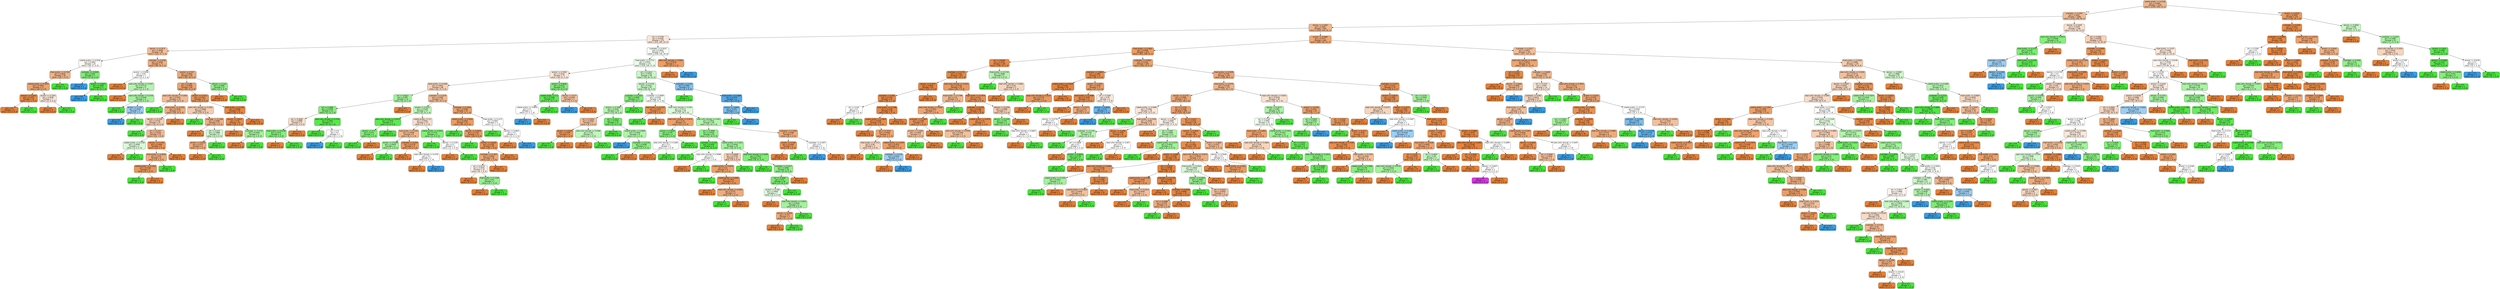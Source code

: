 digraph Tree {
node [shape=box, style="filled, rounded", color="black", fontname=helvetica] ;
edge [fontname=helvetica] ;
0 [label="volatile acidity <= 0.4158\ngini = 0.4464\nsamples = 1230\nvalue = [1355, 528, 73, 1]", fillcolor="#e5813994"] ;
1 [label="sulphates <= 0.2587\ngini = 0.4631\nsamples = 1088\nvalue = [1161, 493, 69, 1]", fillcolor="#e581398a"] ;
0 -> 1 [labeldistance=2.5, labelangle=45, headlabel="True"] ;
2 [label="density <= 0.1862\ngini = 0.4461\nsamples = 940\nvalue = [1040, 404, 56, 1]", fillcolor="#e5813994"] ;
1 -> 2 ;
3 [label="pH <= 0.2769\ngini = 0.5438\nsamples = 275\nvalue = [232, 182, 24, 0]", fillcolor="#e5813932"] ;
2 -> 3 ;
4 [label="density <= 0.1073\ngini = 0.4638\nsamples = 96\nvalue = [104, 47, 5, 0]", fillcolor="#e5813985"] ;
3 -> 4 ;
5 [label="volatile acidity <= 0.2526\ngini = 0.5693\nsamples = 25\nvalue = [18, 17, 3, 0]", fillcolor="#e581390c"] ;
4 -> 5 ;
6 [label="fixed acidity <= 0.2763\ngini = 0.4032\nsamples = 18\nvalue = [18, 7, 0, 0]", fillcolor="#e581399c"] ;
5 -> 6 ;
7 [label="volatile acidity <= 0.2053\ngini = 0.3403\nsamples = 17\nvalue = [18, 5, 0, 0]", fillcolor="#e58139b8"] ;
6 -> 7 ;
8 [label="density <= 0.1033\ngini = 0.1327\nsamples = 10\nvalue = [13, 1, 0, 0]", fillcolor="#e58139eb"] ;
7 -> 8 ;
9 [label="gini = 0.0\nsamples = 9\nvalue = [13, 0, 0, 0]", fillcolor="#e58139ff"] ;
8 -> 9 ;
10 [label="gini = 0.0\nsamples = 1\nvalue = [0, 1, 0, 0]", fillcolor="#47e539ff"] ;
8 -> 10 ;
11 [label="alcohol <= 0.7345\ngini = 0.4938\nsamples = 7\nvalue = [5, 4, 0, 0]", fillcolor="#e5813933"] ;
7 -> 11 ;
12 [label="gini = 0.0\nsamples = 3\nvalue = [5, 0, 0, 0]", fillcolor="#e58139ff"] ;
11 -> 12 ;
13 [label="gini = 0.0\nsamples = 4\nvalue = [0, 4, 0, 0]", fillcolor="#47e539ff"] ;
11 -> 13 ;
14 [label="gini = 0.0\nsamples = 1\nvalue = [0, 2, 0, 0]", fillcolor="#47e539ff"] ;
6 -> 14 ;
15 [label="sulphates <= 0.0669\ngini = 0.355\nsamples = 7\nvalue = [0, 10, 3, 0]", fillcolor="#47e539b3"] ;
5 -> 15 ;
16 [label="gini = 0.0\nsamples = 2\nvalue = [0, 0, 2, 0]", fillcolor="#399de5ff"] ;
15 -> 16 ;
17 [label="alcohol <= 0.6637\ngini = 0.1653\nsamples = 5\nvalue = [0, 10, 1, 0]", fillcolor="#47e539e6"] ;
15 -> 17 ;
18 [label="gini = 0.0\nsamples = 1\nvalue = [0, 0, 1, 0]", fillcolor="#399de5ff"] ;
17 -> 18 ;
19 [label="gini = 0.0\nsamples = 4\nvalue = [0, 10, 0, 0]", fillcolor="#47e539ff"] ;
17 -> 19 ;
20 [label="sulphates <= 0.0785\ngini = 0.4039\nsamples = 71\nvalue = [86, 30, 2, 0]", fillcolor="#e58139a2"] ;
4 -> 20 ;
21 [label="alcohol <= 0.5634\ngini = 0.64\nsamples = 7\nvalue = [4, 4, 2, 0]", fillcolor="#e5813900"] ;
20 -> 21 ;
22 [label="gini = 0.0\nsamples = 2\nvalue = [3, 0, 0, 0]", fillcolor="#e58139ff"] ;
21 -> 22 ;
23 [label="total sulfur dioxide <= 0.2257\ngini = 0.5714\nsamples = 5\nvalue = [1, 4, 2, 0]", fillcolor="#47e53966"] ;
21 -> 23 ;
24 [label="gini = 0.0\nsamples = 1\nvalue = [1, 0, 0, 0]", fillcolor="#e58139ff"] ;
23 -> 24 ;
25 [label="total sulfur dioxide <= 0.2726\ngini = 0.4444\nsamples = 4\nvalue = [0, 4, 2, 0]", fillcolor="#47e5397f"] ;
23 -> 25 ;
26 [label="gini = 0.0\nsamples = 1\nvalue = [0, 3, 0, 0]", fillcolor="#47e539ff"] ;
25 -> 26 ;
27 [label="alcohol <= 0.7257\ngini = 0.4444\nsamples = 3\nvalue = [0, 1, 2, 0]", fillcolor="#399de57f"] ;
25 -> 27 ;
28 [label="gini = 0.0\nsamples = 2\nvalue = [0, 0, 2, 0]", fillcolor="#399de5ff"] ;
27 -> 28 ;
29 [label="gini = 0.0\nsamples = 1\nvalue = [0, 1, 0, 0]", fillcolor="#47e539ff"] ;
27 -> 29 ;
30 [label="alcohol <= 0.787\ngini = 0.3656\nsamples = 64\nvalue = [82, 26, 0, 0]", fillcolor="#e58139ae"] ;
20 -> 30 ;
31 [label="pH <= 0.186\ngini = 0.3294\nsamples = 60\nvalue = [80, 21, 0, 0]", fillcolor="#e58139bc"] ;
30 -> 31 ;
32 [label="total sulfur dioxide <= 0.1562\ngini = 0.4331\nsamples = 23\nvalue = [28, 13, 0, 0]", fillcolor="#e5813989"] ;
31 -> 32 ;
33 [label="gini = 0.0\nsamples = 1\nvalue = [0, 3, 0, 0]", fillcolor="#47e539ff"] ;
32 -> 33 ;
34 [label="fixed acidity <= 0.3202\ngini = 0.3878\nsamples = 22\nvalue = [28, 10, 0, 0]", fillcolor="#e58139a4"] ;
32 -> 34 ;
35 [label="density <= 0.1325\ngini = 0.4734\nsamples = 15\nvalue = [16, 10, 0, 0]", fillcolor="#e5813960"] ;
34 -> 35 ;
36 [label="gini = 0.0\nsamples = 2\nvalue = [0, 3, 0, 0]", fillcolor="#47e539ff"] ;
35 -> 36 ;
37 [label="pH <= 0.1157\ngini = 0.4234\nsamples = 13\nvalue = [16, 7, 0, 0]", fillcolor="#e581398f"] ;
35 -> 37 ;
38 [label="volatile acidity <= 0.1158\ngini = 0.4938\nsamples = 4\nvalue = [4, 5, 0, 0]", fillcolor="#47e53933"] ;
37 -> 38 ;
39 [label="gini = 0.0\nsamples = 2\nvalue = [4, 0, 0, 0]", fillcolor="#e58139ff"] ;
38 -> 39 ;
40 [label="gini = 0.0\nsamples = 2\nvalue = [0, 5, 0, 0]", fillcolor="#47e539ff"] ;
38 -> 40 ;
41 [label="density <= 0.1754\ngini = 0.2449\nsamples = 9\nvalue = [12, 2, 0, 0]", fillcolor="#e58139d4"] ;
37 -> 41 ;
42 [label="fixed acidity <= 0.3026\ngini = 0.375\nsamples = 6\nvalue = [6, 2, 0, 0]", fillcolor="#e58139aa"] ;
41 -> 42 ;
43 [label="volatile acidity <= 0.1316\ngini = 0.2449\nsamples = 5\nvalue = [6, 1, 0, 0]", fillcolor="#e58139d4"] ;
42 -> 43 ;
44 [label="gini = 0.0\nsamples = 1\nvalue = [0, 1, 0, 0]", fillcolor="#47e539ff"] ;
43 -> 44 ;
45 [label="gini = 0.0\nsamples = 4\nvalue = [6, 0, 0, 0]", fillcolor="#e58139ff"] ;
43 -> 45 ;
46 [label="gini = 0.0\nsamples = 1\nvalue = [0, 1, 0, 0]", fillcolor="#47e539ff"] ;
42 -> 46 ;
47 [label="gini = 0.0\nsamples = 3\nvalue = [6, 0, 0, 0]", fillcolor="#e58139ff"] ;
41 -> 47 ;
48 [label="gini = 0.0\nsamples = 7\nvalue = [12, 0, 0, 0]", fillcolor="#e58139ff"] ;
34 -> 48 ;
49 [label="alcohol <= 0.5221\ngini = 0.2311\nsamples = 37\nvalue = [52, 8, 0, 0]", fillcolor="#e58139d8"] ;
31 -> 49 ;
50 [label="total sulfur dioxide <= 0.2361\ngini = 0.4688\nsamples = 12\nvalue = [10, 6, 0, 0]", fillcolor="#e5813966"] ;
49 -> 50 ;
51 [label="gini = 0.0\nsamples = 1\nvalue = [0, 2, 0, 0]", fillcolor="#47e539ff"] ;
50 -> 51 ;
52 [label="sulphates <= 0.1308\ngini = 0.4082\nsamples = 11\nvalue = [10, 4, 0, 0]", fillcolor="#e5813999"] ;
50 -> 52 ;
53 [label="gini = 0.0\nsamples = 5\nvalue = [7, 0, 0, 0]", fillcolor="#e58139ff"] ;
52 -> 53 ;
54 [label="pH <= 0.219\ngini = 0.4898\nsamples = 6\nvalue = [3, 4, 0, 0]", fillcolor="#47e53940"] ;
52 -> 54 ;
55 [label="alcohol <= 0.5044\ngini = 0.375\nsamples = 4\nvalue = [3, 1, 0, 0]", fillcolor="#e58139aa"] ;
54 -> 55 ;
56 [label="gini = 0.0\nsamples = 3\nvalue = [3, 0, 0, 0]", fillcolor="#e58139ff"] ;
55 -> 56 ;
57 [label="gini = 0.0\nsamples = 1\nvalue = [0, 1, 0, 0]", fillcolor="#47e539ff"] ;
55 -> 57 ;
58 [label="gini = 0.0\nsamples = 2\nvalue = [0, 3, 0, 0]", fillcolor="#47e539ff"] ;
54 -> 58 ;
59 [label="fixed acidity <= 0.2325\ngini = 0.0868\nsamples = 25\nvalue = [42, 2, 0, 0]", fillcolor="#e58139f3"] ;
49 -> 59 ;
60 [label="alcohol <= 0.6637\ngini = 0.18\nsamples = 10\nvalue = [18, 2, 0, 0]", fillcolor="#e58139e3"] ;
59 -> 60 ;
61 [label="gini = 0.0\nsamples = 7\nvalue = [17, 0, 0, 0]", fillcolor="#e58139ff"] ;
60 -> 61 ;
62 [label="sulphates <= 0.1715\ngini = 0.4444\nsamples = 3\nvalue = [1, 2, 0, 0]", fillcolor="#47e5397f"] ;
60 -> 62 ;
63 [label="gini = 0.0\nsamples = 1\nvalue = [1, 0, 0, 0]", fillcolor="#e58139ff"] ;
62 -> 63 ;
64 [label="gini = 0.0\nsamples = 2\nvalue = [0, 2, 0, 0]", fillcolor="#47e539ff"] ;
62 -> 64 ;
65 [label="gini = 0.0\nsamples = 15\nvalue = [24, 0, 0, 0]", fillcolor="#e58139ff"] ;
59 -> 65 ;
66 [label="density <= 0.118\ngini = 0.4082\nsamples = 4\nvalue = [2, 5, 0, 0]", fillcolor="#47e53999"] ;
30 -> 66 ;
67 [label="gini = 0.0\nsamples = 1\nvalue = [2, 0, 0, 0]", fillcolor="#e58139ff"] ;
66 -> 67 ;
68 [label="gini = 0.0\nsamples = 3\nvalue = [0, 5, 0, 0]", fillcolor="#47e539ff"] ;
66 -> 68 ;
69 [label="sulphates <= 0.2413\ngini = 0.5603\nsamples = 179\nvalue = [128, 135, 19, 0]", fillcolor="#47e5390c"] ;
3 -> 69 ;
70 [label="fixed acidity <= 0.1711\ngini = 0.5551\nsamples = 172\nvalue = [119, 135, 17, 0]", fillcolor="#47e5391b"] ;
69 -> 70 ;
71 [label="alcohol <= 0.7699\ngini = 0.5332\nsamples = 77\nvalue = [64, 51, 5, 0]", fillcolor="#e5813930"] ;
70 -> 71 ;
72 [label="fixed acidity <= 0.1096\ngini = 0.5001\nsamples = 66\nvalue = [61, 37, 3, 0]", fillcolor="#e5813960"] ;
71 -> 72 ;
73 [label="pH <= 0.6612\ngini = 0.485\nsamples = 14\nvalue = [6, 13, 1, 0]", fillcolor="#47e53980"] ;
72 -> 73 ;
74 [label="pH <= 0.4008\ngini = 0.4259\nsamples = 13\nvalue = [4, 13, 1, 0]", fillcolor="#47e539a4"] ;
73 -> 74 ;
75 [label="pH <= 0.3636\ngini = 0.4898\nsamples = 6\nvalue = [4, 3, 0, 0]", fillcolor="#e5813940"] ;
74 -> 75 ;
76 [label="fixed acidity <= 0.0746\ngini = 0.375\nsamples = 3\nvalue = [1, 3, 0, 0]", fillcolor="#47e539aa"] ;
75 -> 76 ;
77 [label="gini = 0.0\nsamples = 1\nvalue = [1, 0, 0, 0]", fillcolor="#e58139ff"] ;
76 -> 77 ;
78 [label="gini = 0.0\nsamples = 2\nvalue = [0, 3, 0, 0]", fillcolor="#47e539ff"] ;
76 -> 78 ;
79 [label="gini = 0.0\nsamples = 3\nvalue = [3, 0, 0, 0]", fillcolor="#e58139ff"] ;
75 -> 79 ;
80 [label="total sulfur dioxide <= 0.3733\ngini = 0.1653\nsamples = 7\nvalue = [0, 10, 1, 0]", fillcolor="#47e539e6"] ;
74 -> 80 ;
81 [label="gini = 0.0\nsamples = 5\nvalue = [0, 9, 0, 0]", fillcolor="#47e539ff"] ;
80 -> 81 ;
82 [label="pH <= 0.5\ngini = 0.5\nsamples = 2\nvalue = [0, 1, 1, 0]", fillcolor="#47e53900"] ;
80 -> 82 ;
83 [label="gini = 0.0\nsamples = 1\nvalue = [0, 0, 1, 0]", fillcolor="#399de5ff"] ;
82 -> 83 ;
84 [label="gini = 0.0\nsamples = 1\nvalue = [0, 1, 0, 0]", fillcolor="#47e539ff"] ;
82 -> 84 ;
85 [label="gini = 0.0\nsamples = 1\nvalue = [2, 0, 0, 0]", fillcolor="#e58139ff"] ;
73 -> 85 ;
86 [label="sulphates <= 0.1076\ngini = 0.4505\nsamples = 52\nvalue = [55, 24, 2, 0]", fillcolor="#e581398b"] ;
72 -> 86 ;
87 [label="alcohol <= 0.5221\ngini = 0.5165\nsamples = 17\nvalue = [8, 13, 1, 0]", fillcolor="#47e5395b"] ;
86 -> 87 ;
88 [label="total sulfur dioxide <= 0.3472\ngini = 0.1975\nsamples = 5\nvalue = [1, 8, 0, 0]", fillcolor="#47e539df"] ;
87 -> 88 ;
89 [label="density <= 0.17\ngini = 0.375\nsamples = 3\nvalue = [1, 3, 0, 0]", fillcolor="#47e539aa"] ;
88 -> 89 ;
90 [label="gini = 0.0\nsamples = 2\nvalue = [0, 3, 0, 0]", fillcolor="#47e539ff"] ;
89 -> 90 ;
91 [label="gini = 0.0\nsamples = 1\nvalue = [1, 0, 0, 0]", fillcolor="#e58139ff"] ;
89 -> 91 ;
92 [label="gini = 0.0\nsamples = 2\nvalue = [0, 5, 0, 0]", fillcolor="#47e539ff"] ;
88 -> 92 ;
93 [label="volatile acidity <= 0.2\ngini = 0.5562\nsamples = 12\nvalue = [7, 5, 1, 0]", fillcolor="#e5813940"] ;
87 -> 93 ;
94 [label="fixed acidity <= 0.1491\ngini = 0.4938\nsamples = 8\nvalue = [6, 2, 1, 0]", fillcolor="#e5813992"] ;
93 -> 94 ;
95 [label="alcohol <= 0.5398\ngini = 0.4444\nsamples = 3\nvalue = [1, 2, 0, 0]", fillcolor="#47e5397f"] ;
94 -> 95 ;
96 [label="gini = 0.0\nsamples = 1\nvalue = [1, 0, 0, 0]", fillcolor="#e58139ff"] ;
95 -> 96 ;
97 [label="gini = 0.0\nsamples = 2\nvalue = [0, 2, 0, 0]", fillcolor="#47e539ff"] ;
95 -> 97 ;
98 [label="sulphates <= 0.093\ngini = 0.2778\nsamples = 5\nvalue = [5, 0, 1, 0]", fillcolor="#e58139cc"] ;
94 -> 98 ;
99 [label="gini = 0.0\nsamples = 3\nvalue = [4, 0, 0, 0]", fillcolor="#e58139ff"] ;
98 -> 99 ;
100 [label="total sulfur dioxide <= 0.4792\ngini = 0.5\nsamples = 2\nvalue = [1, 0, 1, 0]", fillcolor="#e5813900"] ;
98 -> 100 ;
101 [label="gini = 0.0\nsamples = 1\nvalue = [1, 0, 0, 0]", fillcolor="#e58139ff"] ;
100 -> 101 ;
102 [label="gini = 0.0\nsamples = 1\nvalue = [0, 0, 1, 0]", fillcolor="#399de5ff"] ;
100 -> 102 ;
103 [label="volatile acidity <= 0.2632\ngini = 0.375\nsamples = 4\nvalue = [1, 3, 0, 0]", fillcolor="#47e539aa"] ;
93 -> 103 ;
104 [label="gini = 0.0\nsamples = 2\nvalue = [0, 2, 0, 0]", fillcolor="#47e539ff"] ;
103 -> 104 ;
105 [label="density <= 0.1245\ngini = 0.5\nsamples = 2\nvalue = [1, 1, 0, 0]", fillcolor="#e5813900"] ;
103 -> 105 ;
106 [label="gini = 0.0\nsamples = 1\nvalue = [1, 0, 0, 0]", fillcolor="#e58139ff"] ;
105 -> 106 ;
107 [label="gini = 0.0\nsamples = 1\nvalue = [0, 1, 0, 0]", fillcolor="#47e539ff"] ;
105 -> 107 ;
108 [label="sulphates <= 0.2064\ngini = 0.3304\nsamples = 35\nvalue = [47, 11, 1, 0]", fillcolor="#e58139bf"] ;
86 -> 108 ;
109 [label="volatile acidity <= 0.0526\ngini = 0.2934\nsamples = 32\nvalue = [46, 10, 0, 0]", fillcolor="#e58139c8"] ;
108 -> 109 ;
110 [label="gini = 0.0\nsamples = 1\nvalue = [0, 1, 0, 0]", fillcolor="#47e539ff"] ;
109 -> 110 ;
111 [label="density <= 0.0876\ngini = 0.2737\nsamples = 31\nvalue = [46, 9, 0, 0]", fillcolor="#e58139cd"] ;
109 -> 111 ;
112 [label="gini = 0.0\nsamples = 1\nvalue = [0, 2, 0, 0]", fillcolor="#47e539ff"] ;
111 -> 112 ;
113 [label="alcohol <= 0.6106\ngini = 0.2293\nsamples = 30\nvalue = [46, 7, 0, 0]", fillcolor="#e58139d8"] ;
111 -> 113 ;
114 [label="sulphates <= 0.1657\ngini = 0.3662\nsamples = 18\nvalue = [22, 7, 0, 0]", fillcolor="#e58139ae"] ;
113 -> 114 ;
115 [label="pH <= 0.4174\ngini = 0.4978\nsamples = 10\nvalue = [8, 7, 0, 0]", fillcolor="#e5813920"] ;
114 -> 115 ;
116 [label="gini = 0.0\nsamples = 3\nvalue = [5, 0, 0, 0]", fillcolor="#e58139ff"] ;
115 -> 116 ;
117 [label="fixed acidity <= 0.1184\ngini = 0.42\nsamples = 7\nvalue = [3, 7, 0, 0]", fillcolor="#47e53992"] ;
115 -> 117 ;
118 [label="gini = 0.0\nsamples = 2\nvalue = [3, 0, 0, 0]", fillcolor="#e58139ff"] ;
117 -> 118 ;
119 [label="gini = 0.0\nsamples = 5\nvalue = [0, 7, 0, 0]", fillcolor="#47e539ff"] ;
117 -> 119 ;
120 [label="gini = 0.0\nsamples = 8\nvalue = [14, 0, 0, 0]", fillcolor="#e58139ff"] ;
114 -> 120 ;
121 [label="gini = 0.0\nsamples = 12\nvalue = [24, 0, 0, 0]", fillcolor="#e58139ff"] ;
113 -> 121 ;
122 [label="fixed acidity <= 0.1272\ngini = 0.6667\nsamples = 3\nvalue = [1, 1, 1, 0]", fillcolor="#e5813900"] ;
108 -> 122 ;
123 [label="gini = 0.0\nsamples = 1\nvalue = [0, 1, 0, 0]", fillcolor="#47e539ff"] ;
122 -> 123 ;
124 [label="alcohol <= 0.5841\ngini = 0.5\nsamples = 2\nvalue = [1, 0, 1, 0]", fillcolor="#e5813900"] ;
122 -> 124 ;
125 [label="gini = 0.0\nsamples = 1\nvalue = [1, 0, 0, 0]", fillcolor="#e58139ff"] ;
124 -> 125 ;
126 [label="gini = 0.0\nsamples = 1\nvalue = [0, 0, 1, 0]", fillcolor="#399de5ff"] ;
124 -> 126 ;
127 [label="alcohol <= 0.9646\ngini = 0.4211\nsamples = 11\nvalue = [3, 14, 2, 0]", fillcolor="#47e539af"] ;
71 -> 127 ;
128 [label="volatile acidity <= 0.1\ngini = 0.2266\nsamples = 9\nvalue = [1, 14, 1, 0]", fillcolor="#47e539dd"] ;
127 -> 128 ;
129 [label="volatile acidity <= 0.0632\ngini = 0.5\nsamples = 2\nvalue = [1, 0, 1, 0]", fillcolor="#e5813900"] ;
128 -> 129 ;
130 [label="gini = 0.0\nsamples = 1\nvalue = [0, 0, 1, 0]", fillcolor="#399de5ff"] ;
129 -> 130 ;
131 [label="gini = 0.0\nsamples = 1\nvalue = [1, 0, 0, 0]", fillcolor="#e58139ff"] ;
129 -> 131 ;
132 [label="gini = 0.0\nsamples = 7\nvalue = [0, 14, 0, 0]", fillcolor="#47e539ff"] ;
128 -> 132 ;
133 [label="density <= 0.077\ngini = 0.4444\nsamples = 2\nvalue = [2, 0, 1, 0]", fillcolor="#e581397f"] ;
127 -> 133 ;
134 [label="gini = 0.0\nsamples = 1\nvalue = [0, 0, 1, 0]", fillcolor="#399de5ff"] ;
133 -> 134 ;
135 [label="gini = 0.0\nsamples = 1\nvalue = [2, 0, 0, 0]", fillcolor="#e58139ff"] ;
133 -> 135 ;
136 [label="pH <= 0.4421\ngini = 0.5516\nsamples = 95\nvalue = [55, 84, 12, 0]", fillcolor="#47e5394d"] ;
70 -> 136 ;
137 [label="density <= 0.1234\ngini = 0.5101\nsamples = 87\nvalue = [55, 81, 4, 0]", fillcolor="#47e5394e"] ;
136 -> 137 ;
138 [label="sulphates <= 0.1424\ngini = 0.4045\nsamples = 27\nvalue = [10, 34, 2, 0]", fillcolor="#47e539aa"] ;
137 -> 138 ;
139 [label="alcohol <= 0.7699\ngini = 0.5244\nsamples = 18\nvalue = [10, 18, 2, 0]", fillcolor="#47e53966"] ;
138 -> 139 ;
140 [label="pH <= 0.3554\ngini = 0.4444\nsamples = 7\nvalue = [8, 4, 0, 0]", fillcolor="#e581397f"] ;
139 -> 140 ;
141 [label="alcohol <= 0.6018\ngini = 0.2449\nsamples = 4\nvalue = [6, 1, 0, 0]", fillcolor="#e58139d4"] ;
140 -> 141 ;
142 [label="gini = 0.0\nsamples = 1\nvalue = [0, 1, 0, 0]", fillcolor="#47e539ff"] ;
141 -> 142 ;
143 [label="gini = 0.0\nsamples = 3\nvalue = [6, 0, 0, 0]", fillcolor="#e58139ff"] ;
141 -> 143 ;
144 [label="total sulfur dioxide <= 0.3368\ngini = 0.48\nsamples = 3\nvalue = [2, 3, 0, 0]", fillcolor="#47e53955"] ;
140 -> 144 ;
145 [label="gini = 0.0\nsamples = 1\nvalue = [2, 0, 0, 0]", fillcolor="#e58139ff"] ;
144 -> 145 ;
146 [label="gini = 0.0\nsamples = 2\nvalue = [0, 3, 0, 0]", fillcolor="#47e539ff"] ;
144 -> 146 ;
147 [label="pH <= 0.3512\ngini = 0.3704\nsamples = 11\nvalue = [2, 14, 2, 0]", fillcolor="#47e539bf"] ;
139 -> 147 ;
148 [label="gini = 0.0\nsamples = 5\nvalue = [0, 9, 0, 0]", fillcolor="#47e539ff"] ;
147 -> 148 ;
149 [label="volatile acidity <= 0.0895\ngini = 0.5926\nsamples = 6\nvalue = [2, 5, 2, 0]", fillcolor="#47e5396d"] ;
147 -> 149 ;
150 [label="gini = 0.0\nsamples = 1\nvalue = [0, 0, 2, 0]", fillcolor="#399de5ff"] ;
149 -> 150 ;
151 [label="sulphates <= 0.1134\ngini = 0.4082\nsamples = 5\nvalue = [2, 5, 0, 0]", fillcolor="#47e53999"] ;
149 -> 151 ;
152 [label="gini = 0.0\nsamples = 4\nvalue = [0, 5, 0, 0]", fillcolor="#47e539ff"] ;
151 -> 152 ;
153 [label="gini = 0.0\nsamples = 1\nvalue = [2, 0, 0, 0]", fillcolor="#e58139ff"] ;
151 -> 153 ;
154 [label="gini = 0.0\nsamples = 9\nvalue = [0, 16, 0, 0]", fillcolor="#47e539ff"] ;
138 -> 154 ;
155 [label="sulphates <= 0.0669\ngini = 0.5204\nsamples = 60\nvalue = [45, 47, 2, 0]", fillcolor="#47e5390a"] ;
137 -> 155 ;
156 [label="fixed acidity <= 0.2237\ngini = 0.1975\nsamples = 4\nvalue = [8, 1, 0, 0]", fillcolor="#e58139df"] ;
155 -> 156 ;
157 [label="gini = 0.0\nsamples = 1\nvalue = [0, 1, 0, 0]", fillcolor="#47e539ff"] ;
156 -> 157 ;
158 [label="gini = 0.0\nsamples = 3\nvalue = [8, 0, 0, 0]", fillcolor="#e58139ff"] ;
156 -> 158 ;
159 [label="total sulfur dioxide <= 0.283\ngini = 0.5171\nsamples = 56\nvalue = [37, 46, 2, 0]", fillcolor="#47e53930"] ;
155 -> 159 ;
160 [label="total sulfur dioxide <= 0.2674\ngini = 0.32\nsamples = 8\nvalue = [12, 3, 0, 0]", fillcolor="#e58139bf"] ;
159 -> 160 ;
161 [label="alcohol <= 0.6283\ngini = 0.375\nsamples = 3\nvalue = [1, 3, 0, 0]", fillcolor="#47e539aa"] ;
160 -> 161 ;
162 [label="total sulfur dioxide <= 0.2483\ngini = 0.5\nsamples = 2\nvalue = [1, 1, 0, 0]", fillcolor="#e5813900"] ;
161 -> 162 ;
163 [label="gini = 0.0\nsamples = 1\nvalue = [1, 0, 0, 0]", fillcolor="#e58139ff"] ;
162 -> 163 ;
164 [label="gini = 0.0\nsamples = 1\nvalue = [0, 1, 0, 0]", fillcolor="#47e539ff"] ;
162 -> 164 ;
165 [label="gini = 0.0\nsamples = 1\nvalue = [0, 2, 0, 0]", fillcolor="#47e539ff"] ;
161 -> 165 ;
166 [label="gini = 0.0\nsamples = 5\nvalue = [11, 0, 0, 0]", fillcolor="#e58139ff"] ;
160 -> 166 ;
167 [label="total sulfur dioxide <= 0.467\ngini = 0.4943\nsamples = 48\nvalue = [25, 43, 2, 0]", fillcolor="#47e53966"] ;
159 -> 167 ;
168 [label="pH <= 0.3099\ngini = 0.4102\nsamples = 41\nvalue = [17, 42, 0, 0]", fillcolor="#47e53998"] ;
167 -> 168 ;
169 [label="sulphates <= 0.125\ngini = 0.1653\nsamples = 8\nvalue = [1, 10, 0, 0]", fillcolor="#47e539e6"] ;
168 -> 169 ;
170 [label="gini = 0.0\nsamples = 6\nvalue = [0, 9, 0, 0]", fillcolor="#47e539ff"] ;
169 -> 170 ;
171 [label="total sulfur dioxide <= 0.3698\ngini = 0.5\nsamples = 2\nvalue = [1, 1, 0, 0]", fillcolor="#e5813900"] ;
169 -> 171 ;
172 [label="gini = 0.0\nsamples = 1\nvalue = [1, 0, 0, 0]", fillcolor="#e58139ff"] ;
171 -> 172 ;
173 [label="gini = 0.0\nsamples = 1\nvalue = [0, 1, 0, 0]", fillcolor="#47e539ff"] ;
171 -> 173 ;
174 [label="volatile acidity <= 0.1421\ngini = 0.4444\nsamples = 33\nvalue = [16, 32, 0, 0]", fillcolor="#47e5397f"] ;
168 -> 174 ;
175 [label="pH <= 0.4008\ngini = 0.4734\nsamples = 12\nvalue = [8, 5, 0, 0]", fillcolor="#e5813960"] ;
174 -> 175 ;
176 [label="volatile acidity <= 0.0474\ngini = 0.32\nsamples = 9\nvalue = [8, 2, 0, 0]", fillcolor="#e58139bf"] ;
175 -> 176 ;
177 [label="gini = 0.0\nsamples = 1\nvalue = [0, 1, 0, 0]", fillcolor="#47e539ff"] ;
176 -> 177 ;
178 [label="volatile acidity <= 0.0947\ngini = 0.1975\nsamples = 8\nvalue = [8, 1, 0, 0]", fillcolor="#e58139df"] ;
176 -> 178 ;
179 [label="gini = 0.0\nsamples = 5\nvalue = [5, 0, 0, 0]", fillcolor="#e58139ff"] ;
178 -> 179 ;
180 [label="total sulfur dioxide <= 0.2951\ngini = 0.375\nsamples = 3\nvalue = [3, 1, 0, 0]", fillcolor="#e58139aa"] ;
178 -> 180 ;
181 [label="gini = 0.0\nsamples = 1\nvalue = [0, 1, 0, 0]", fillcolor="#47e539ff"] ;
180 -> 181 ;
182 [label="gini = 0.0\nsamples = 2\nvalue = [3, 0, 0, 0]", fillcolor="#e58139ff"] ;
180 -> 182 ;
183 [label="gini = 0.0\nsamples = 3\nvalue = [0, 3, 0, 0]", fillcolor="#47e539ff"] ;
175 -> 183 ;
184 [label="total sulfur dioxide <= 0.3299\ngini = 0.3527\nsamples = 21\nvalue = [8, 27, 0, 0]", fillcolor="#47e539b3"] ;
174 -> 184 ;
185 [label="gini = 0.0\nsamples = 3\nvalue = [0, 7, 0, 0]", fillcolor="#47e539ff"] ;
184 -> 185 ;
186 [label="sulphates <= 0.1977\ngini = 0.4082\nsamples = 18\nvalue = [8, 20, 0, 0]", fillcolor="#47e53999"] ;
184 -> 186 ;
187 [label="pH <= 0.3636\ngini = 0.32\nsamples = 16\nvalue = [5, 20, 0, 0]", fillcolor="#47e539bf"] ;
186 -> 187 ;
188 [label="alcohol <= 0.708\ngini = 0.4959\nsamples = 7\nvalue = [5, 6, 0, 0]", fillcolor="#47e5392a"] ;
187 -> 188 ;
189 [label="gini = 0.0\nsamples = 1\nvalue = [2, 0, 0, 0]", fillcolor="#e58139ff"] ;
188 -> 189 ;
190 [label="total sulfur dioxide <= 0.3924\ngini = 0.4444\nsamples = 6\nvalue = [3, 6, 0, 0]", fillcolor="#47e5397f"] ;
188 -> 190 ;
191 [label="density <= 0.1692\ngini = 0.375\nsamples = 3\nvalue = [3, 1, 0, 0]", fillcolor="#e58139aa"] ;
190 -> 191 ;
192 [label="gini = 0.0\nsamples = 2\nvalue = [3, 0, 0, 0]", fillcolor="#e58139ff"] ;
191 -> 192 ;
193 [label="gini = 0.0\nsamples = 1\nvalue = [0, 1, 0, 0]", fillcolor="#47e539ff"] ;
191 -> 193 ;
194 [label="gini = 0.0\nsamples = 3\nvalue = [0, 5, 0, 0]", fillcolor="#47e539ff"] ;
190 -> 194 ;
195 [label="gini = 0.0\nsamples = 9\nvalue = [0, 14, 0, 0]", fillcolor="#47e539ff"] ;
187 -> 195 ;
196 [label="gini = 0.0\nsamples = 2\nvalue = [3, 0, 0, 0]", fillcolor="#e58139ff"] ;
186 -> 196 ;
197 [label="sulphates <= 0.1483\ngini = 0.4298\nsamples = 7\nvalue = [8, 1, 2, 0]", fillcolor="#e58139aa"] ;
167 -> 197 ;
198 [label="alcohol <= 0.708\ngini = 0.2449\nsamples = 4\nvalue = [6, 1, 0, 0]", fillcolor="#e58139d4"] ;
197 -> 198 ;
199 [label="gini = 0.0\nsamples = 3\nvalue = [6, 0, 0, 0]", fillcolor="#e58139ff"] ;
198 -> 199 ;
200 [label="gini = 0.0\nsamples = 1\nvalue = [0, 1, 0, 0]", fillcolor="#47e539ff"] ;
198 -> 200 ;
201 [label="sulphates <= 0.1657\ngini = 0.5\nsamples = 3\nvalue = [2, 0, 2, 0]", fillcolor="#e5813900"] ;
197 -> 201 ;
202 [label="gini = 0.0\nsamples = 1\nvalue = [0, 0, 2, 0]", fillcolor="#399de5ff"] ;
201 -> 202 ;
203 [label="gini = 0.0\nsamples = 2\nvalue = [2, 0, 0, 0]", fillcolor="#e58139ff"] ;
201 -> 203 ;
204 [label="sulphates <= 0.125\ngini = 0.3967\nsamples = 8\nvalue = [0, 3, 8, 0]", fillcolor="#399de59f"] ;
136 -> 204 ;
205 [label="gini = 0.0\nsamples = 2\nvalue = [0, 2, 0, 0]", fillcolor="#47e539ff"] ;
204 -> 205 ;
206 [label="fixed acidity <= 0.1886\ngini = 0.1975\nsamples = 6\nvalue = [0, 1, 8, 0]", fillcolor="#399de5df"] ;
204 -> 206 ;
207 [label="alcohol <= 0.6991\ngini = 0.375\nsamples = 2\nvalue = [0, 1, 3, 0]", fillcolor="#399de5aa"] ;
206 -> 207 ;
208 [label="gini = 0.0\nsamples = 1\nvalue = [0, 1, 0, 0]", fillcolor="#47e539ff"] ;
207 -> 208 ;
209 [label="gini = 0.0\nsamples = 1\nvalue = [0, 0, 3, 0]", fillcolor="#399de5ff"] ;
207 -> 209 ;
210 [label="gini = 0.0\nsamples = 4\nvalue = [0, 0, 5, 0]", fillcolor="#399de5ff"] ;
206 -> 210 ;
211 [label="total sulfur dioxide <= 0.3941\ngini = 0.2975\nsamples = 7\nvalue = [9, 0, 2, 0]", fillcolor="#e58139c6"] ;
69 -> 211 ;
212 [label="gini = 0.0\nsamples = 6\nvalue = [9, 0, 0, 0]", fillcolor="#e58139ff"] ;
211 -> 212 ;
213 [label="gini = 0.0\nsamples = 1\nvalue = [0, 0, 2, 0]", fillcolor="#399de5ff"] ;
211 -> 213 ;
214 [label="alcohol <= 0.3982\ngini = 0.3777\nsamples = 665\nvalue = [808, 222, 32, 1]", fillcolor="#e58139b2"] ;
2 -> 214 ;
215 [label="fixed acidity <= 0.2061\ngini = 0.2995\nsamples = 413\nvalue = [551, 108, 11, 1]", fillcolor="#e58139c9"] ;
214 -> 215 ;
216 [label="pH <= 0.6446\ngini = 0.1522\nsamples = 130\nvalue = [190, 15, 2, 0]", fillcolor="#e58139e8"] ;
215 -> 216 ;
217 [label="sulphates <= 0.1715\ngini = 0.1143\nsamples = 125\nvalue = [187, 10, 2, 0]", fillcolor="#e58139ef"] ;
216 -> 217 ;
218 [label="density <= 0.3375\ngini = 0.0625\nsamples = 92\nvalue = [151, 3, 2, 0]", fillcolor="#e58139f7"] ;
217 -> 218 ;
219 [label="sulphates <= 0.061\ngini = 0.1333\nsamples = 41\nvalue = [66, 3, 2, 0]", fillcolor="#e58139ec"] ;
218 -> 219 ;
220 [label="pH <= 0.314\ngini = 0.5\nsamples = 2\nvalue = [1, 1, 0, 0]", fillcolor="#e5813900"] ;
219 -> 220 ;
221 [label="gini = 0.0\nsamples = 1\nvalue = [1, 0, 0, 0]", fillcolor="#e58139ff"] ;
220 -> 221 ;
222 [label="gini = 0.0\nsamples = 1\nvalue = [0, 1, 0, 0]", fillcolor="#47e539ff"] ;
220 -> 222 ;
223 [label="fixed acidity <= 0.1798\ngini = 0.1109\nsamples = 39\nvalue = [65, 2, 2, 0]", fillcolor="#e58139f0"] ;
219 -> 223 ;
224 [label="volatile acidity <= 0.1842\ngini = 0.1659\nsamples = 24\nvalue = [41, 2, 2, 0]", fillcolor="#e58139e7"] ;
223 -> 224 ;
225 [label="gini = 0.0\nsamples = 15\nvalue = [29, 0, 0, 0]", fillcolor="#e58139ff"] ;
224 -> 225 ;
226 [label="pH <= 0.3719\ngini = 0.4062\nsamples = 9\nvalue = [12, 2, 2, 0]", fillcolor="#e58139b6"] ;
224 -> 226 ;
227 [label="fixed acidity <= 0.1711\ngini = 0.48\nsamples = 3\nvalue = [3, 2, 0, 0]", fillcolor="#e5813955"] ;
226 -> 227 ;
228 [label="gini = 0.0\nsamples = 2\nvalue = [3, 0, 0, 0]", fillcolor="#e58139ff"] ;
227 -> 228 ;
229 [label="gini = 0.0\nsamples = 1\nvalue = [0, 2, 0, 0]", fillcolor="#47e539ff"] ;
227 -> 229 ;
230 [label="volatile acidity <= 0.2053\ngini = 0.2975\nsamples = 6\nvalue = [9, 0, 2, 0]", fillcolor="#e58139c6"] ;
226 -> 230 ;
231 [label="sulphates <= 0.1134\ngini = 0.4444\nsamples = 2\nvalue = [1, 0, 2, 0]", fillcolor="#399de57f"] ;
230 -> 231 ;
232 [label="gini = 0.0\nsamples = 1\nvalue = [1, 0, 0, 0]", fillcolor="#e58139ff"] ;
231 -> 232 ;
233 [label="gini = 0.0\nsamples = 1\nvalue = [0, 0, 2, 0]", fillcolor="#399de5ff"] ;
231 -> 233 ;
234 [label="gini = 0.0\nsamples = 4\nvalue = [8, 0, 0, 0]", fillcolor="#e58139ff"] ;
230 -> 234 ;
235 [label="gini = 0.0\nsamples = 15\nvalue = [24, 0, 0, 0]", fillcolor="#e58139ff"] ;
223 -> 235 ;
236 [label="gini = 0.0\nsamples = 51\nvalue = [85, 0, 0, 0]", fillcolor="#e58139ff"] ;
218 -> 236 ;
237 [label="total sulfur dioxide <= 0.4323\ngini = 0.2726\nsamples = 33\nvalue = [36, 7, 0, 0]", fillcolor="#e58139cd"] ;
217 -> 237 ;
238 [label="fixed acidity <= 0.1798\ngini = 0.42\nsamples = 8\nvalue = [7, 3, 0, 0]", fillcolor="#e5813992"] ;
237 -> 238 ;
239 [label="total sulfur dioxide <= 0.4097\ngini = 0.3457\nsamples = 7\nvalue = [7, 2, 0, 0]", fillcolor="#e58139b6"] ;
238 -> 239 ;
240 [label="sulphates <= 0.2064\ngini = 0.2188\nsamples = 6\nvalue = [7, 1, 0, 0]", fillcolor="#e58139db"] ;
239 -> 240 ;
241 [label="alcohol <= 0.3304\ngini = 0.4444\nsamples = 3\nvalue = [2, 1, 0, 0]", fillcolor="#e581397f"] ;
240 -> 241 ;
242 [label="gini = 0.0\nsamples = 1\nvalue = [0, 1, 0, 0]", fillcolor="#47e539ff"] ;
241 -> 242 ;
243 [label="gini = 0.0\nsamples = 2\nvalue = [2, 0, 0, 0]", fillcolor="#e58139ff"] ;
241 -> 243 ;
244 [label="gini = 0.0\nsamples = 3\nvalue = [5, 0, 0, 0]", fillcolor="#e58139ff"] ;
240 -> 244 ;
245 [label="gini = 0.0\nsamples = 1\nvalue = [0, 1, 0, 0]", fillcolor="#47e539ff"] ;
239 -> 245 ;
246 [label="gini = 0.0\nsamples = 1\nvalue = [0, 1, 0, 0]", fillcolor="#47e539ff"] ;
238 -> 246 ;
247 [label="fixed acidity <= 0.1974\ngini = 0.213\nsamples = 25\nvalue = [29, 4, 0, 0]", fillcolor="#e58139dc"] ;
237 -> 247 ;
248 [label="sulphates <= 0.218\ngini = 0.0768\nsamples = 18\nvalue = [24, 1, 0, 0]", fillcolor="#e58139f4"] ;
247 -> 248 ;
249 [label="gini = 0.0\nsamples = 11\nvalue = [15, 0, 0, 0]", fillcolor="#e58139ff"] ;
248 -> 249 ;
250 [label="volatile acidity <= 0.2079\ngini = 0.18\nsamples = 7\nvalue = [9, 1, 0, 0]", fillcolor="#e58139e3"] ;
248 -> 250 ;
251 [label="total sulfur dioxide <= 0.5938\ngini = 0.4444\nsamples = 2\nvalue = [2, 1, 0, 0]", fillcolor="#e581397f"] ;
250 -> 251 ;
252 [label="gini = 0.0\nsamples = 1\nvalue = [0, 1, 0, 0]", fillcolor="#47e539ff"] ;
251 -> 252 ;
253 [label="gini = 0.0\nsamples = 1\nvalue = [2, 0, 0, 0]", fillcolor="#e58139ff"] ;
251 -> 253 ;
254 [label="gini = 0.0\nsamples = 5\nvalue = [7, 0, 0, 0]", fillcolor="#e58139ff"] ;
250 -> 254 ;
255 [label="density <= 0.3759\ngini = 0.4688\nsamples = 7\nvalue = [5, 3, 0, 0]", fillcolor="#e5813966"] ;
247 -> 255 ;
256 [label="density <= 0.2195\ngini = 0.375\nsamples = 3\nvalue = [1, 3, 0, 0]", fillcolor="#47e539aa"] ;
255 -> 256 ;
257 [label="gini = 0.0\nsamples = 1\nvalue = [0, 2, 0, 0]", fillcolor="#47e539ff"] ;
256 -> 257 ;
258 [label="total sulfur dioxide <= 0.6667\ngini = 0.5\nsamples = 2\nvalue = [1, 1, 0, 0]", fillcolor="#e5813900"] ;
256 -> 258 ;
259 [label="gini = 0.0\nsamples = 1\nvalue = [1, 0, 0, 0]", fillcolor="#e58139ff"] ;
258 -> 259 ;
260 [label="gini = 0.0\nsamples = 1\nvalue = [0, 1, 0, 0]", fillcolor="#47e539ff"] ;
258 -> 260 ;
261 [label="gini = 0.0\nsamples = 4\nvalue = [4, 0, 0, 0]", fillcolor="#e58139ff"] ;
255 -> 261 ;
262 [label="fixed acidity <= 0.1754\ngini = 0.4688\nsamples = 5\nvalue = [3, 5, 0, 0]", fillcolor="#47e53966"] ;
216 -> 262 ;
263 [label="gini = 0.0\nsamples = 2\nvalue = [0, 3, 0, 0]", fillcolor="#47e539ff"] ;
262 -> 263 ;
264 [label="total sulfur dioxide <= 0.3802\ngini = 0.48\nsamples = 3\nvalue = [3, 2, 0, 0]", fillcolor="#e5813955"] ;
262 -> 264 ;
265 [label="gini = 0.0\nsamples = 2\nvalue = [3, 0, 0, 0]", fillcolor="#e58139ff"] ;
264 -> 265 ;
266 [label="gini = 0.0\nsamples = 1\nvalue = [0, 2, 0, 0]", fillcolor="#47e539ff"] ;
264 -> 266 ;
267 [label="sulphates <= 0.0901\ngini = 0.3541\nsamples = 283\nvalue = [361, 93, 9, 1]", fillcolor="#e58139b8"] ;
215 -> 267 ;
268 [label="sulphates <= 0.0843\ngini = 0.1987\nsamples = 41\nvalue = [66, 4, 4, 0]", fillcolor="#e58139e2"] ;
267 -> 268 ;
269 [label="volatile acidity <= 0.0526\ngini = 0.0487\nsamples = 24\nvalue = [39, 1, 0, 0]", fillcolor="#e58139f8"] ;
268 -> 269 ;
270 [label="total sulfur dioxide <= 0.4115\ngini = 0.2778\nsamples = 4\nvalue = [5, 1, 0, 0]", fillcolor="#e58139cc"] ;
269 -> 270 ;
271 [label="gini = 0.0\nsamples = 3\nvalue = [5, 0, 0, 0]", fillcolor="#e58139ff"] ;
270 -> 271 ;
272 [label="gini = 0.0\nsamples = 1\nvalue = [0, 1, 0, 0]", fillcolor="#47e539ff"] ;
270 -> 272 ;
273 [label="gini = 0.0\nsamples = 20\nvalue = [34, 0, 0, 0]", fillcolor="#e58139ff"] ;
269 -> 273 ;
274 [label="alcohol <= 0.2301\ngini = 0.3478\nsamples = 17\nvalue = [27, 3, 4, 0]", fillcolor="#e58139c3"] ;
268 -> 274 ;
275 [label="fixed acidity <= 0.2588\ngini = 0.1528\nsamples = 11\nvalue = [22, 2, 0, 0]", fillcolor="#e58139e8"] ;
274 -> 275 ;
276 [label="gini = 0.0\nsamples = 7\nvalue = [16, 0, 0, 0]", fillcolor="#e58139ff"] ;
275 -> 276 ;
277 [label="density <= 0.7475\ngini = 0.375\nsamples = 4\nvalue = [6, 2, 0, 0]", fillcolor="#e58139aa"] ;
275 -> 277 ;
278 [label="density <= 0.4778\ngini = 0.5\nsamples = 3\nvalue = [2, 2, 0, 0]", fillcolor="#e5813900"] ;
277 -> 278 ;
279 [label="gini = 0.0\nsamples = 2\nvalue = [2, 0, 0, 0]", fillcolor="#e58139ff"] ;
278 -> 279 ;
280 [label="gini = 0.0\nsamples = 1\nvalue = [0, 2, 0, 0]", fillcolor="#47e539ff"] ;
278 -> 280 ;
281 [label="gini = 0.0\nsamples = 1\nvalue = [4, 0, 0, 0]", fillcolor="#e58139ff"] ;
277 -> 281 ;
282 [label="pH <= 0.3306\ngini = 0.58\nsamples = 6\nvalue = [5, 1, 4, 0]", fillcolor="#e581392a"] ;
274 -> 282 ;
283 [label="alcohol <= 0.3628\ngini = 0.32\nsamples = 3\nvalue = [0, 1, 4, 0]", fillcolor="#399de5bf"] ;
282 -> 283 ;
284 [label="gini = 0.0\nsamples = 2\nvalue = [0, 0, 4, 0]", fillcolor="#399de5ff"] ;
283 -> 284 ;
285 [label="gini = 0.0\nsamples = 1\nvalue = [0, 1, 0, 0]", fillcolor="#47e539ff"] ;
283 -> 285 ;
286 [label="gini = 0.0\nsamples = 3\nvalue = [5, 0, 0, 0]", fillcolor="#e58139ff"] ;
282 -> 286 ;
287 [label="fixed acidity <= 0.2939\ngini = 0.3756\nsamples = 242\nvalue = [295, 89, 5, 1]", fillcolor="#e58139af"] ;
267 -> 287 ;
288 [label="fixed acidity <= 0.2675\ngini = 0.4136\nsamples = 172\nvalue = [201, 81, 1, 0]", fillcolor="#e5813997"] ;
287 -> 288 ;
289 [label="density <= 0.2775\ngini = 0.3586\nsamples = 127\nvalue = [157, 48, 0, 0]", fillcolor="#e58139b1"] ;
288 -> 289 ;
290 [label="volatile acidity <= 0.0895\ngini = 0.4946\nsamples = 18\nvalue = [16, 13, 0, 0]", fillcolor="#e5813930"] ;
289 -> 290 ;
291 [label="gini = 0.0\nsamples = 2\nvalue = [0, 4, 0, 0]", fillcolor="#47e539ff"] ;
290 -> 291 ;
292 [label="fixed acidity <= 0.2149\ngini = 0.4608\nsamples = 16\nvalue = [16, 9, 0, 0]", fillcolor="#e5813970"] ;
290 -> 292 ;
293 [label="sulphates <= 0.1105\ngini = 0.4734\nsamples = 8\nvalue = [5, 8, 0, 0]", fillcolor="#47e53960"] ;
292 -> 293 ;
294 [label="gini = 0.0\nsamples = 1\nvalue = [0, 3, 0, 0]", fillcolor="#47e539ff"] ;
293 -> 294 ;
295 [label="pH <= 0.3636\ngini = 0.5\nsamples = 7\nvalue = [5, 5, 0, 0]", fillcolor="#e5813900"] ;
293 -> 295 ;
296 [label="gini = 0.0\nsamples = 2\nvalue = [4, 0, 0, 0]", fillcolor="#e58139ff"] ;
295 -> 296 ;
297 [label="alcohol <= 0.3628\ngini = 0.2778\nsamples = 5\nvalue = [1, 5, 0, 0]", fillcolor="#47e539cc"] ;
295 -> 297 ;
298 [label="gini = 0.0\nsamples = 4\nvalue = [0, 5, 0, 0]", fillcolor="#47e539ff"] ;
297 -> 298 ;
299 [label="gini = 0.0\nsamples = 1\nvalue = [1, 0, 0, 0]", fillcolor="#e58139ff"] ;
297 -> 299 ;
300 [label="density <= 0.2581\ngini = 0.1528\nsamples = 8\nvalue = [11, 1, 0, 0]", fillcolor="#e58139e8"] ;
292 -> 300 ;
301 [label="gini = 0.0\nsamples = 6\nvalue = [10, 0, 0, 0]", fillcolor="#e58139ff"] ;
300 -> 301 ;
302 [label="total sulfur dioxide <= 0.467\ngini = 0.5\nsamples = 2\nvalue = [1, 1, 0, 0]", fillcolor="#e5813900"] ;
300 -> 302 ;
303 [label="gini = 0.0\nsamples = 1\nvalue = [0, 1, 0, 0]", fillcolor="#47e539ff"] ;
302 -> 303 ;
304 [label="gini = 0.0\nsamples = 1\nvalue = [1, 0, 0, 0]", fillcolor="#e58139ff"] ;
302 -> 304 ;
305 [label="pH <= 0.1736\ngini = 0.3186\nsamples = 109\nvalue = [141, 35, 0, 0]", fillcolor="#e58139c0"] ;
289 -> 305 ;
306 [label="density <= 0.4195\ngini = 0.4985\nsamples = 19\nvalue = [19, 17, 0, 0]", fillcolor="#e581391b"] ;
305 -> 306 ;
307 [label="gini = 0.0\nsamples = 6\nvalue = [9, 0, 0, 0]", fillcolor="#e58139ff"] ;
306 -> 307 ;
308 [label="pH <= 0.095\ngini = 0.4664\nsamples = 13\nvalue = [10, 17, 0, 0]", fillcolor="#47e53969"] ;
306 -> 308 ;
309 [label="gini = 0.0\nsamples = 2\nvalue = [2, 0, 0, 0]", fillcolor="#e58139ff"] ;
308 -> 309 ;
310 [label="volatile acidity <= 0.1579\ngini = 0.4352\nsamples = 11\nvalue = [8, 17, 0, 0]", fillcolor="#47e53987"] ;
308 -> 310 ;
311 [label="gini = 0.0\nsamples = 8\nvalue = [0, 17, 0, 0]", fillcolor="#47e539ff"] ;
310 -> 311 ;
312 [label="gini = 0.0\nsamples = 3\nvalue = [8, 0, 0, 0]", fillcolor="#e58139ff"] ;
310 -> 312 ;
313 [label="pH <= 0.6157\ngini = 0.2241\nsamples = 90\nvalue = [122, 18, 0, 0]", fillcolor="#e58139d9"] ;
305 -> 313 ;
314 [label="alcohol <= 0.3628\ngini = 0.205\nsamples = 89\nvalue = [122, 16, 0, 0]", fillcolor="#e58139de"] ;
313 -> 314 ;
315 [label="pH <= 0.5\ngini = 0.1641\nsamples = 80\nvalue = [111, 11, 0, 0]", fillcolor="#e58139e6"] ;
314 -> 315 ;
316 [label="alcohol <= 0.1681\ngini = 0.1097\nsamples = 68\nvalue = [97, 6, 0, 0]", fillcolor="#e58139ef"] ;
315 -> 316 ;
317 [label="total sulfur dioxide <= 0.3646\ngini = 0.2188\nsamples = 22\nvalue = [28, 4, 0, 0]", fillcolor="#e58139db"] ;
316 -> 317 ;
318 [label="volatile acidity <= 0.2105\ngini = 0.4444\nsamples = 2\nvalue = [1, 2, 0, 0]", fillcolor="#47e5397f"] ;
317 -> 318 ;
319 [label="gini = 0.0\nsamples = 1\nvalue = [0, 2, 0, 0]", fillcolor="#47e539ff"] ;
318 -> 319 ;
320 [label="gini = 0.0\nsamples = 1\nvalue = [1, 0, 0, 0]", fillcolor="#e58139ff"] ;
318 -> 320 ;
321 [label="pH <= 0.2314\ngini = 0.1284\nsamples = 20\nvalue = [27, 2, 0, 0]", fillcolor="#e58139ec"] ;
317 -> 321 ;
322 [label="volatile acidity <= 0.1632\ngini = 0.4444\nsamples = 4\nvalue = [4, 2, 0, 0]", fillcolor="#e581397f"] ;
321 -> 322 ;
323 [label="gini = 0.0\nsamples = 2\nvalue = [4, 0, 0, 0]", fillcolor="#e58139ff"] ;
322 -> 323 ;
324 [label="gini = 0.0\nsamples = 2\nvalue = [0, 2, 0, 0]", fillcolor="#47e539ff"] ;
322 -> 324 ;
325 [label="gini = 0.0\nsamples = 16\nvalue = [23, 0, 0, 0]", fillcolor="#e58139ff"] ;
321 -> 325 ;
326 [label="pH <= 0.2025\ngini = 0.0548\nsamples = 46\nvalue = [69, 2, 0, 0]", fillcolor="#e58139f8"] ;
316 -> 326 ;
327 [label="volatile acidity <= 0.1789\ngini = 0.2449\nsamples = 4\nvalue = [6, 1, 0, 0]", fillcolor="#e58139d4"] ;
326 -> 327 ;
328 [label="gini = 0.0\nsamples = 2\nvalue = [4, 0, 0, 0]", fillcolor="#e58139ff"] ;
327 -> 328 ;
329 [label="fixed acidity <= 0.2412\ngini = 0.4444\nsamples = 2\nvalue = [2, 1, 0, 0]", fillcolor="#e581397f"] ;
327 -> 329 ;
330 [label="gini = 0.0\nsamples = 1\nvalue = [2, 0, 0, 0]", fillcolor="#e58139ff"] ;
329 -> 330 ;
331 [label="gini = 0.0\nsamples = 1\nvalue = [0, 1, 0, 0]", fillcolor="#47e539ff"] ;
329 -> 331 ;
332 [label="sulphates <= 0.1773\ngini = 0.0308\nsamples = 42\nvalue = [63, 1, 0, 0]", fillcolor="#e58139fb"] ;
326 -> 332 ;
333 [label="gini = 0.0\nsamples = 28\nvalue = [42, 0, 0, 0]", fillcolor="#e58139ff"] ;
332 -> 333 ;
334 [label="sulphates <= 0.1919\ngini = 0.0868\nsamples = 14\nvalue = [21, 1, 0, 0]", fillcolor="#e58139f3"] ;
332 -> 334 ;
335 [label="pH <= 0.3388\ngini = 0.375\nsamples = 3\nvalue = [3, 1, 0, 0]", fillcolor="#e58139aa"] ;
334 -> 335 ;
336 [label="gini = 0.0\nsamples = 1\nvalue = [0, 1, 0, 0]", fillcolor="#47e539ff"] ;
335 -> 336 ;
337 [label="gini = 0.0\nsamples = 2\nvalue = [3, 0, 0, 0]", fillcolor="#e58139ff"] ;
335 -> 337 ;
338 [label="gini = 0.0\nsamples = 11\nvalue = [18, 0, 0, 0]", fillcolor="#e58139ff"] ;
334 -> 338 ;
339 [label="total sulfur dioxide <= 0.5573\ngini = 0.3878\nsamples = 12\nvalue = [14, 5, 0, 0]", fillcolor="#e58139a4"] ;
315 -> 339 ;
340 [label="fixed acidity <= 0.2544\ngini = 0.4938\nsamples = 6\nvalue = [4, 5, 0, 0]", fillcolor="#47e53933"] ;
339 -> 340 ;
341 [label="alcohol <= 0.2832\ngini = 0.4082\nsamples = 5\nvalue = [2, 5, 0, 0]", fillcolor="#47e53999"] ;
340 -> 341 ;
342 [label="gini = 0.0\nsamples = 2\nvalue = [0, 4, 0, 0]", fillcolor="#47e539ff"] ;
341 -> 342 ;
343 [label="pH <= 0.5413\ngini = 0.4444\nsamples = 3\nvalue = [2, 1, 0, 0]", fillcolor="#e581397f"] ;
341 -> 343 ;
344 [label="gini = 0.0\nsamples = 1\nvalue = [0, 1, 0, 0]", fillcolor="#47e539ff"] ;
343 -> 344 ;
345 [label="gini = 0.0\nsamples = 2\nvalue = [2, 0, 0, 0]", fillcolor="#e58139ff"] ;
343 -> 345 ;
346 [label="gini = 0.0\nsamples = 1\nvalue = [2, 0, 0, 0]", fillcolor="#e58139ff"] ;
340 -> 346 ;
347 [label="gini = 0.0\nsamples = 6\nvalue = [10, 0, 0, 0]", fillcolor="#e58139ff"] ;
339 -> 347 ;
348 [label="alcohol <= 0.3805\ngini = 0.4297\nsamples = 9\nvalue = [11, 5, 0, 0]", fillcolor="#e581398b"] ;
314 -> 348 ;
349 [label="density <= 0.3548\ngini = 0.5\nsamples = 5\nvalue = [5, 5, 0, 0]", fillcolor="#e5813900"] ;
348 -> 349 ;
350 [label="volatile acidity <= 0.1421\ngini = 0.2778\nsamples = 4\nvalue = [5, 1, 0, 0]", fillcolor="#e58139cc"] ;
349 -> 350 ;
351 [label="gini = 0.0\nsamples = 3\nvalue = [5, 0, 0, 0]", fillcolor="#e58139ff"] ;
350 -> 351 ;
352 [label="gini = 0.0\nsamples = 1\nvalue = [0, 1, 0, 0]", fillcolor="#47e539ff"] ;
350 -> 352 ;
353 [label="gini = 0.0\nsamples = 1\nvalue = [0, 4, 0, 0]", fillcolor="#47e539ff"] ;
349 -> 353 ;
354 [label="gini = 0.0\nsamples = 4\nvalue = [6, 0, 0, 0]", fillcolor="#e58139ff"] ;
348 -> 354 ;
355 [label="gini = 0.0\nsamples = 1\nvalue = [0, 2, 0, 0]", fillcolor="#47e539ff"] ;
313 -> 355 ;
356 [label="total sulfur dioxide <= 0.5052\ngini = 0.5026\nsamples = 45\nvalue = [44, 33, 1, 0]", fillcolor="#e581393e"] ;
288 -> 356 ;
357 [label="density <= 0.4277\ngini = 0.455\nsamples = 20\nvalue = [14, 26, 0, 0]", fillcolor="#47e53976"] ;
356 -> 357 ;
358 [label="pH <= 0.2769\ngini = 0.4994\nsamples = 15\nvalue = [14, 15, 0, 0]", fillcolor="#47e53911"] ;
357 -> 358 ;
359 [label="fixed acidity <= 0.2851\ngini = 0.32\nsamples = 4\nvalue = [8, 2, 0, 0]", fillcolor="#e58139bf"] ;
358 -> 359 ;
360 [label="gini = 0.0\nsamples = 2\nvalue = [5, 0, 0, 0]", fillcolor="#e58139ff"] ;
359 -> 360 ;
361 [label="total sulfur dioxide <= 0.3663\ngini = 0.48\nsamples = 2\nvalue = [3, 2, 0, 0]", fillcolor="#e5813955"] ;
359 -> 361 ;
362 [label="gini = 0.0\nsamples = 1\nvalue = [3, 0, 0, 0]", fillcolor="#e58139ff"] ;
361 -> 362 ;
363 [label="gini = 0.0\nsamples = 1\nvalue = [0, 2, 0, 0]", fillcolor="#47e539ff"] ;
361 -> 363 ;
364 [label="volatile acidity <= 0.1053\ngini = 0.4321\nsamples = 11\nvalue = [6, 13, 0, 0]", fillcolor="#47e53989"] ;
358 -> 364 ;
365 [label="gini = 0.0\nsamples = 3\nvalue = [4, 0, 0, 0]", fillcolor="#e58139ff"] ;
364 -> 365 ;
366 [label="pH <= 0.3512\ngini = 0.2311\nsamples = 8\nvalue = [2, 13, 0, 0]", fillcolor="#47e539d8"] ;
364 -> 366 ;
367 [label="gini = 0.0\nsamples = 4\nvalue = [0, 7, 0, 0]", fillcolor="#47e539ff"] ;
366 -> 367 ;
368 [label="total sulfur dioxide <= 0.2014\ngini = 0.375\nsamples = 4\nvalue = [2, 6, 0, 0]", fillcolor="#47e539aa"] ;
366 -> 368 ;
369 [label="gini = 0.0\nsamples = 1\nvalue = [1, 0, 0, 0]", fillcolor="#e58139ff"] ;
368 -> 369 ;
370 [label="pH <= 0.4008\ngini = 0.2449\nsamples = 3\nvalue = [1, 6, 0, 0]", fillcolor="#47e539d4"] ;
368 -> 370 ;
371 [label="gini = 0.0\nsamples = 1\nvalue = [1, 0, 0, 0]", fillcolor="#e58139ff"] ;
370 -> 371 ;
372 [label="gini = 0.0\nsamples = 2\nvalue = [0, 6, 0, 0]", fillcolor="#47e539ff"] ;
370 -> 372 ;
373 [label="gini = 0.0\nsamples = 5\nvalue = [0, 11, 0, 0]", fillcolor="#47e539ff"] ;
357 -> 373 ;
374 [label="alcohol <= 0.0796\ngini = 0.3421\nsamples = 25\nvalue = [30, 7, 1, 0]", fillcolor="#e58139bd"] ;
356 -> 374 ;
375 [label="pH <= 0.0992\ngini = 0.4444\nsamples = 3\nvalue = [0, 2, 1, 0]", fillcolor="#47e5397f"] ;
374 -> 375 ;
376 [label="gini = 0.0\nsamples = 2\nvalue = [0, 2, 0, 0]", fillcolor="#47e539ff"] ;
375 -> 376 ;
377 [label="gini = 0.0\nsamples = 1\nvalue = [0, 0, 1, 0]", fillcolor="#399de5ff"] ;
375 -> 377 ;
378 [label="pH <= 0.2025\ngini = 0.2449\nsamples = 22\nvalue = [30, 5, 0, 0]", fillcolor="#e58139d4"] ;
374 -> 378 ;
379 [label="gini = 0.0\nsamples = 1\nvalue = [0, 1, 0, 0]", fillcolor="#47e539ff"] ;
378 -> 379 ;
380 [label="alcohol <= 0.3717\ngini = 0.2076\nsamples = 21\nvalue = [30, 4, 0, 0]", fillcolor="#e58139dd"] ;
378 -> 380 ;
381 [label="total sulfur dioxide <= 0.7135\ngini = 0.1653\nsamples = 20\nvalue = [30, 3, 0, 0]", fillcolor="#e58139e6"] ;
380 -> 381 ;
382 [label="gini = 0.0\nsamples = 14\nvalue = [24, 0, 0, 0]", fillcolor="#e58139ff"] ;
381 -> 382 ;
383 [label="fixed acidity <= 0.2763\ngini = 0.4444\nsamples = 6\nvalue = [6, 3, 0, 0]", fillcolor="#e581397f"] ;
381 -> 383 ;
384 [label="gini = 0.0\nsamples = 3\nvalue = [5, 0, 0, 0]", fillcolor="#e58139ff"] ;
383 -> 384 ;
385 [label="volatile acidity <= 0.1895\ngini = 0.375\nsamples = 3\nvalue = [1, 3, 0, 0]", fillcolor="#47e539aa"] ;
383 -> 385 ;
386 [label="gini = 0.0\nsamples = 2\nvalue = [0, 3, 0, 0]", fillcolor="#47e539ff"] ;
385 -> 386 ;
387 [label="gini = 0.0\nsamples = 1\nvalue = [1, 0, 0, 0]", fillcolor="#e58139ff"] ;
385 -> 387 ;
388 [label="gini = 0.0\nsamples = 1\nvalue = [0, 1, 0, 0]", fillcolor="#47e539ff"] ;
380 -> 388 ;
389 [label="sulphates <= 0.2471\ngini = 0.2212\nsamples = 70\nvalue = [94, 8, 4, 1]", fillcolor="#e58139de"] ;
287 -> 389 ;
390 [label="alcohol <= 0.0973\ngini = 0.1955\nsamples = 68\nvalue = [93, 6, 4, 1]", fillcolor="#e58139e2"] ;
389 -> 390 ;
391 [label="total sulfur dioxide <= 0.6137\ngini = 0.48\nsamples = 4\nvalue = [3, 0, 2, 0]", fillcolor="#e5813955"] ;
390 -> 391 ;
392 [label="gini = 0.0\nsamples = 2\nvalue = [3, 0, 0, 0]", fillcolor="#e58139ff"] ;
391 -> 392 ;
393 [label="gini = 0.0\nsamples = 2\nvalue = [0, 0, 2, 0]", fillcolor="#399de5ff"] ;
391 -> 393 ;
394 [label="density <= 0.2372\ngini = 0.1694\nsamples = 64\nvalue = [90, 6, 2, 1]", fillcolor="#e58139e6"] ;
390 -> 394 ;
395 [label="total sulfur dioxide <= 0.2587\ngini = 0.5\nsamples = 3\nvalue = [2, 0, 2, 0]", fillcolor="#e5813900"] ;
394 -> 395 ;
396 [label="gini = 0.0\nsamples = 1\nvalue = [1, 0, 0, 0]", fillcolor="#e58139ff"] ;
395 -> 396 ;
397 [label="volatile acidity <= 0.1947\ngini = 0.4444\nsamples = 2\nvalue = [1, 0, 2, 0]", fillcolor="#399de57f"] ;
395 -> 397 ;
398 [label="gini = 0.0\nsamples = 1\nvalue = [0, 0, 2, 0]", fillcolor="#399de5ff"] ;
397 -> 398 ;
399 [label="gini = 0.0\nsamples = 1\nvalue = [1, 0, 0, 0]", fillcolor="#e58139ff"] ;
397 -> 399 ;
400 [label="fixed acidity <= 0.3377\ngini = 0.1378\nsamples = 61\nvalue = [88, 6, 0, 1]", fillcolor="#e58139eb"] ;
394 -> 400 ;
401 [label="alcohol <= 0.2566\ngini = 0.2055\nsamples = 30\nvalue = [38, 5, 0, 0]", fillcolor="#e58139dd"] ;
400 -> 401 ;
402 [label="fixed acidity <= 0.3246\ngini = 0.3403\nsamples = 17\nvalue = [18, 5, 0, 0]", fillcolor="#e58139b8"] ;
401 -> 402 ;
403 [label="pH <= 0.219\ngini = 0.1975\nsamples = 14\nvalue = [16, 2, 0, 0]", fillcolor="#e58139df"] ;
402 -> 403 ;
404 [label="total sulfur dioxide <= 0.5729\ngini = 0.4444\nsamples = 2\nvalue = [1, 2, 0, 0]", fillcolor="#47e5397f"] ;
403 -> 404 ;
405 [label="gini = 0.0\nsamples = 1\nvalue = [1, 0, 0, 0]", fillcolor="#e58139ff"] ;
404 -> 405 ;
406 [label="gini = 0.0\nsamples = 1\nvalue = [0, 2, 0, 0]", fillcolor="#47e539ff"] ;
404 -> 406 ;
407 [label="gini = 0.0\nsamples = 12\nvalue = [15, 0, 0, 0]", fillcolor="#e58139ff"] ;
403 -> 407 ;
408 [label="pH <= 0.3926\ngini = 0.48\nsamples = 3\nvalue = [2, 3, 0, 0]", fillcolor="#47e53955"] ;
402 -> 408 ;
409 [label="gini = 0.0\nsamples = 2\nvalue = [0, 3, 0, 0]", fillcolor="#47e539ff"] ;
408 -> 409 ;
410 [label="gini = 0.0\nsamples = 1\nvalue = [2, 0, 0, 0]", fillcolor="#e58139ff"] ;
408 -> 410 ;
411 [label="gini = 0.0\nsamples = 13\nvalue = [20, 0, 0, 0]", fillcolor="#e58139ff"] ;
401 -> 411 ;
412 [label="alcohol <= 0.3805\ngini = 0.0747\nsamples = 31\nvalue = [50, 1, 0, 1]", fillcolor="#e58139f5"] ;
400 -> 412 ;
413 [label="total sulfur dioxide <= 0.4062\ngini = 0.0392\nsamples = 29\nvalue = [49, 0, 0, 1]", fillcolor="#e58139fa"] ;
412 -> 413 ;
414 [label="gini = 0.0\nsamples = 20\nvalue = [33, 0, 0, 0]", fillcolor="#e58139ff"] ;
413 -> 414 ;
415 [label="pH <= 0.3058\ngini = 0.1107\nsamples = 9\nvalue = [16, 0, 0, 1]", fillcolor="#e58139ef"] ;
413 -> 415 ;
416 [label="gini = 0.0\nsamples = 7\nvalue = [15, 0, 0, 0]", fillcolor="#e58139ff"] ;
415 -> 416 ;
417 [label="density <= 0.4627\ngini = 0.5\nsamples = 2\nvalue = [1, 0, 0, 1]", fillcolor="#e5813900"] ;
415 -> 417 ;
418 [label="gini = 0.0\nsamples = 1\nvalue = [0, 0, 0, 1]", fillcolor="#d739e5ff"] ;
417 -> 418 ;
419 [label="gini = 0.0\nsamples = 1\nvalue = [1, 0, 0, 0]", fillcolor="#e58139ff"] ;
417 -> 419 ;
420 [label="total sulfur dioxide <= 0.2899\ngini = 0.5\nsamples = 2\nvalue = [1, 1, 0, 0]", fillcolor="#e5813900"] ;
412 -> 420 ;
421 [label="gini = 0.0\nsamples = 1\nvalue = [0, 1, 0, 0]", fillcolor="#47e539ff"] ;
420 -> 421 ;
422 [label="gini = 0.0\nsamples = 1\nvalue = [1, 0, 0, 0]", fillcolor="#e58139ff"] ;
420 -> 422 ;
423 [label="pH <= 0.2231\ngini = 0.4444\nsamples = 2\nvalue = [1, 2, 0, 0]", fillcolor="#47e5397f"] ;
389 -> 423 ;
424 [label="gini = 0.0\nsamples = 1\nvalue = [0, 2, 0, 0]", fillcolor="#47e539ff"] ;
423 -> 424 ;
425 [label="gini = 0.0\nsamples = 1\nvalue = [1, 0, 0, 0]", fillcolor="#e58139ff"] ;
423 -> 425 ;
426 [label="sulphates <= 0.1017\ngini = 0.4827\nsamples = 252\nvalue = [257, 114, 21, 0]", fillcolor="#e5813983"] ;
214 -> 426 ;
427 [label="total sulfur dioxide <= 0.3663\ngini = 0.4027\nsamples = 73\nvalue = [88, 17, 12, 0]", fillcolor="#e58139b5"] ;
426 -> 427 ;
428 [label="pH <= 0.376\ngini = 0.1023\nsamples = 22\nvalue = [35, 0, 2, 0]", fillcolor="#e58139f0"] ;
427 -> 428 ;
429 [label="gini = 0.0\nsamples = 18\nvalue = [30, 0, 0, 0]", fillcolor="#e58139ff"] ;
428 -> 429 ;
430 [label="density <= 0.2846\ngini = 0.4082\nsamples = 4\nvalue = [5, 0, 2, 0]", fillcolor="#e5813999"] ;
428 -> 430 ;
431 [label="gini = 0.0\nsamples = 3\nvalue = [5, 0, 0, 0]", fillcolor="#e58139ff"] ;
430 -> 431 ;
432 [label="gini = 0.0\nsamples = 1\nvalue = [0, 0, 2, 0]", fillcolor="#399de5ff"] ;
430 -> 432 ;
433 [label="sulphates <= 0.0669\ngini = 0.5003\nsamples = 51\nvalue = [53, 17, 10, 0]", fillcolor="#e5813992"] ;
427 -> 433 ;
434 [label="pH <= 0.4215\ngini = 0.645\nsamples = 15\nvalue = [9, 6, 5, 0]", fillcolor="#e5813937"] ;
433 -> 434 ;
435 [label="sulphates <= 0.061\ngini = 0.6021\nsamples = 13\nvalue = [9, 3, 5, 0]", fillcolor="#e5813955"] ;
434 -> 435 ;
436 [label="fixed acidity <= 0.3289\ngini = 0.56\nsamples = 12\nvalue = [9, 3, 3, 0]", fillcolor="#e581397f"] ;
435 -> 436 ;
437 [label="density <= 0.2037\ngini = 0.4615\nsamples = 11\nvalue = [9, 3, 1, 0]", fillcolor="#e5813999"] ;
436 -> 437 ;
438 [label="gini = 0.0\nsamples = 1\nvalue = [0, 1, 0, 0]", fillcolor="#47e539ff"] ;
437 -> 438 ;
439 [label="volatile acidity <= 0.2263\ngini = 0.4028\nsamples = 10\nvalue = [9, 2, 1, 0]", fillcolor="#e58139b2"] ;
437 -> 439 ;
440 [label="density <= 0.2633\ngini = 0.18\nsamples = 8\nvalue = [9, 1, 0, 0]", fillcolor="#e58139e3"] ;
439 -> 440 ;
441 [label="gini = 0.0\nsamples = 5\nvalue = [7, 0, 0, 0]", fillcolor="#e58139ff"] ;
440 -> 441 ;
442 [label="pH <= 0.2066\ngini = 0.4444\nsamples = 3\nvalue = [2, 1, 0, 0]", fillcolor="#e581397f"] ;
440 -> 442 ;
443 [label="gini = 0.0\nsamples = 1\nvalue = [0, 1, 0, 0]", fillcolor="#47e539ff"] ;
442 -> 443 ;
444 [label="gini = 0.0\nsamples = 2\nvalue = [2, 0, 0, 0]", fillcolor="#e58139ff"] ;
442 -> 444 ;
445 [label="total sulfur dioxide <= 0.4497\ngini = 0.5\nsamples = 2\nvalue = [0, 1, 1, 0]", fillcolor="#47e53900"] ;
439 -> 445 ;
446 [label="gini = 0.0\nsamples = 1\nvalue = [0, 0, 1, 0]", fillcolor="#399de5ff"] ;
445 -> 446 ;
447 [label="gini = 0.0\nsamples = 1\nvalue = [0, 1, 0, 0]", fillcolor="#47e539ff"] ;
445 -> 447 ;
448 [label="gini = 0.0\nsamples = 1\nvalue = [0, 0, 2, 0]", fillcolor="#399de5ff"] ;
436 -> 448 ;
449 [label="gini = 0.0\nsamples = 1\nvalue = [0, 0, 2, 0]", fillcolor="#399de5ff"] ;
435 -> 449 ;
450 [label="gini = 0.0\nsamples = 2\nvalue = [0, 3, 0, 0]", fillcolor="#47e539ff"] ;
434 -> 450 ;
451 [label="total sulfur dioxide <= 0.3872\ngini = 0.4217\nsamples = 36\nvalue = [44, 11, 5, 0]", fillcolor="#e58139ac"] ;
433 -> 451 ;
452 [label="gini = 0.0\nsamples = 2\nvalue = [0, 3, 0, 0]", fillcolor="#47e539ff"] ;
451 -> 452 ;
453 [label="alcohol <= 0.5752\ngini = 0.3767\nsamples = 34\nvalue = [44, 8, 5, 0]", fillcolor="#e58139bb"] ;
451 -> 453 ;
454 [label="volatile acidity <= 0.0684\ngini = 0.2014\nsamples = 26\nvalue = [39, 5, 0, 0]", fillcolor="#e58139de"] ;
453 -> 454 ;
455 [label="pH <= 0.2562\ngini = 0.4444\nsamples = 2\nvalue = [1, 2, 0, 0]", fillcolor="#47e5397f"] ;
454 -> 455 ;
456 [label="gini = 0.0\nsamples = 1\nvalue = [1, 0, 0, 0]", fillcolor="#e58139ff"] ;
455 -> 456 ;
457 [label="gini = 0.0\nsamples = 1\nvalue = [0, 2, 0, 0]", fillcolor="#47e539ff"] ;
455 -> 457 ;
458 [label="sulphates <= 0.0959\ngini = 0.1356\nsamples = 24\nvalue = [38, 3, 0, 0]", fillcolor="#e58139eb"] ;
454 -> 458 ;
459 [label="gini = 0.0\nsamples = 18\nvalue = [29, 0, 0, 0]", fillcolor="#e58139ff"] ;
458 -> 459 ;
460 [label="total sulfur dioxide <= 0.4861\ngini = 0.375\nsamples = 6\nvalue = [9, 3, 0, 0]", fillcolor="#e58139aa"] ;
458 -> 460 ;
461 [label="gini = 0.0\nsamples = 4\nvalue = [9, 0, 0, 0]", fillcolor="#e58139ff"] ;
460 -> 461 ;
462 [label="gini = 0.0\nsamples = 2\nvalue = [0, 3, 0, 0]", fillcolor="#47e539ff"] ;
460 -> 462 ;
463 [label="volatile acidity <= 0.2737\ngini = 0.6509\nsamples = 8\nvalue = [5, 3, 5, 0]", fillcolor="#e5813900"] ;
453 -> 463 ;
464 [label="sulphates <= 0.0785\ngini = 0.449\nsamples = 5\nvalue = [1, 1, 5, 0]", fillcolor="#399de5aa"] ;
463 -> 464 ;
465 [label="gini = 0.0\nsamples = 1\nvalue = [0, 1, 0, 0]", fillcolor="#47e539ff"] ;
464 -> 465 ;
466 [label="density <= 0.3138\ngini = 0.2778\nsamples = 4\nvalue = [1, 0, 5, 0]", fillcolor="#399de5cc"] ;
464 -> 466 ;
467 [label="gini = 0.0\nsamples = 3\nvalue = [0, 0, 5, 0]", fillcolor="#399de5ff"] ;
466 -> 467 ;
468 [label="gini = 0.0\nsamples = 1\nvalue = [1, 0, 0, 0]", fillcolor="#e58139ff"] ;
466 -> 468 ;
469 [label="total sulfur dioxide <= 0.4201\ngini = 0.4444\nsamples = 3\nvalue = [4, 2, 0, 0]", fillcolor="#e581397f"] ;
463 -> 469 ;
470 [label="gini = 0.0\nsamples = 1\nvalue = [0, 2, 0, 0]", fillcolor="#47e539ff"] ;
469 -> 470 ;
471 [label="gini = 0.0\nsamples = 2\nvalue = [4, 0, 0, 0]", fillcolor="#e58139ff"] ;
469 -> 471 ;
472 [label="fixed acidity <= 0.3202\ngini = 0.4968\nsamples = 179\nvalue = [169, 97, 9, 0]", fillcolor="#e5813967"] ;
426 -> 472 ;
473 [label="total sulfur dioxide <= 0.5295\ngini = 0.4771\nsamples = 146\nvalue = [149, 70, 9, 0]", fillcolor="#e5813980"] ;
472 -> 473 ;
474 [label="density <= 0.3537\ngini = 0.5202\nsamples = 118\nvalue = [105, 64, 9, 0]", fillcolor="#e581395c"] ;
473 -> 474 ;
475 [label="total sulfur dioxide <= 0.3056\ngini = 0.5345\nsamples = 112\nvalue = [93, 64, 9, 0]", fillcolor="#e5813948"] ;
474 -> 475 ;
476 [label="volatile acidity <= 0.1947\ngini = 0.3399\nsamples = 26\nvalue = [35, 7, 2, 0]", fillcolor="#e58139c1"] ;
475 -> 476 ;
477 [label="alcohol <= 0.7434\ngini = 0.142\nsamples = 15\nvalue = [24, 2, 0, 0]", fillcolor="#e58139ea"] ;
476 -> 477 ;
478 [label="pH <= 0.3099\ngini = 0.0768\nsamples = 14\nvalue = [24, 1, 0, 0]", fillcolor="#e58139f4"] ;
477 -> 478 ;
479 [label="volatile acidity <= 0.0947\ngini = 0.2778\nsamples = 5\nvalue = [5, 1, 0, 0]", fillcolor="#e58139cc"] ;
478 -> 479 ;
480 [label="gini = 0.0\nsamples = 1\nvalue = [0, 1, 0, 0]", fillcolor="#47e539ff"] ;
479 -> 480 ;
481 [label="gini = 0.0\nsamples = 4\nvalue = [5, 0, 0, 0]", fillcolor="#e58139ff"] ;
479 -> 481 ;
482 [label="gini = 0.0\nsamples = 9\nvalue = [19, 0, 0, 0]", fillcolor="#e58139ff"] ;
478 -> 482 ;
483 [label="gini = 0.0\nsamples = 1\nvalue = [0, 1, 0, 0]", fillcolor="#47e539ff"] ;
477 -> 483 ;
484 [label="total sulfur dioxide <= 0.2292\ngini = 0.537\nsamples = 11\nvalue = [11, 5, 2, 0]", fillcolor="#e5813976"] ;
476 -> 484 ;
485 [label="total sulfur dioxide <= 0.0139\ngini = 0.3367\nsamples = 8\nvalue = [11, 3, 0, 0]", fillcolor="#e58139b9"] ;
484 -> 485 ;
486 [label="gini = 0.0\nsamples = 1\nvalue = [0, 2, 0, 0]", fillcolor="#47e539ff"] ;
485 -> 486 ;
487 [label="volatile acidity <= 0.2474\ngini = 0.1528\nsamples = 7\nvalue = [11, 1, 0, 0]", fillcolor="#e58139e8"] ;
485 -> 487 ;
488 [label="gini = 0.0\nsamples = 1\nvalue = [0, 1, 0, 0]", fillcolor="#47e539ff"] ;
487 -> 488 ;
489 [label="gini = 0.0\nsamples = 6\nvalue = [11, 0, 0, 0]", fillcolor="#e58139ff"] ;
487 -> 489 ;
490 [label="total sulfur dioxide <= 0.2587\ngini = 0.5\nsamples = 3\nvalue = [0, 2, 2, 0]", fillcolor="#47e53900"] ;
484 -> 490 ;
491 [label="gini = 0.0\nsamples = 1\nvalue = [0, 1, 0, 0]", fillcolor="#47e539ff"] ;
490 -> 491 ;
492 [label="fixed acidity <= 0.2105\ngini = 0.4444\nsamples = 2\nvalue = [0, 1, 2, 0]", fillcolor="#399de57f"] ;
490 -> 492 ;
493 [label="gini = 0.0\nsamples = 1\nvalue = [0, 1, 0, 0]", fillcolor="#47e539ff"] ;
492 -> 493 ;
494 [label="gini = 0.0\nsamples = 1\nvalue = [0, 0, 2, 0]", fillcolor="#399de5ff"] ;
492 -> 494 ;
495 [label="fixed acidity <= 0.2763\ngini = 0.5524\nsamples = 86\nvalue = [58, 57, 7, 0]", fillcolor="#e5813904"] ;
475 -> 495 ;
496 [label="fixed acidity <= 0.2149\ngini = 0.5542\nsamples = 77\nvalue = [47, 56, 7, 0]", fillcolor="#47e53924"] ;
495 -> 496 ;
497 [label="total sulfur dioxide <= 0.4861\ngini = 0.4954\nsamples = 32\nvalue = [26, 16, 1, 0]", fillcolor="#e581395e"] ;
496 -> 497 ;
498 [label="pH <= 0.4959\ngini = 0.4668\nsamples = 27\nvalue = [25, 12, 1, 0]", fillcolor="#e5813980"] ;
497 -> 498 ;
499 [label="pH <= 0.4215\ngini = 0.3711\nsamples = 22\nvalue = [23, 6, 1, 0]", fillcolor="#e58139b5"] ;
498 -> 499 ;
500 [label="total sulfur dioxide <= 0.3177\ngini = 0.485\nsamples = 17\nvalue = [13, 6, 1, 0]", fillcolor="#e5813980"] ;
499 -> 500 ;
501 [label="gini = 0.0\nsamples = 2\nvalue = [0, 2, 0, 0]", fillcolor="#47e539ff"] ;
500 -> 501 ;
502 [label="pH <= 0.3926\ngini = 0.4259\nsamples = 15\nvalue = [13, 4, 1, 0]", fillcolor="#e58139a4"] ;
500 -> 502 ;
503 [label="total sulfur dioxide <= 0.408\ngini = 0.3203\nsamples = 13\nvalue = [13, 2, 1, 0]", fillcolor="#e58139c8"] ;
502 -> 503 ;
504 [label="gini = 0.0\nsamples = 6\nvalue = [8, 0, 0, 0]", fillcolor="#e58139ff"] ;
503 -> 504 ;
505 [label="fixed acidity <= 0.1974\ngini = 0.5312\nsamples = 7\nvalue = [5, 2, 1, 0]", fillcolor="#e5813980"] ;
503 -> 505 ;
506 [label="alcohol <= 0.6903\ngini = 0.2778\nsamples = 6\nvalue = [5, 0, 1, 0]", fillcolor="#e58139cc"] ;
505 -> 506 ;
507 [label="gini = 0.0\nsamples = 5\nvalue = [5, 0, 0, 0]", fillcolor="#e58139ff"] ;
506 -> 507 ;
508 [label="gini = 0.0\nsamples = 1\nvalue = [0, 0, 1, 0]", fillcolor="#399de5ff"] ;
506 -> 508 ;
509 [label="gini = 0.0\nsamples = 1\nvalue = [0, 2, 0, 0]", fillcolor="#47e539ff"] ;
505 -> 509 ;
510 [label="gini = 0.0\nsamples = 2\nvalue = [0, 2, 0, 0]", fillcolor="#47e539ff"] ;
502 -> 510 ;
511 [label="gini = 0.0\nsamples = 5\nvalue = [10, 0, 0, 0]", fillcolor="#e58139ff"] ;
499 -> 511 ;
512 [label="total sulfur dioxide <= 0.4583\ngini = 0.375\nsamples = 5\nvalue = [2, 6, 0, 0]", fillcolor="#47e539aa"] ;
498 -> 512 ;
513 [label="gini = 0.0\nsamples = 4\nvalue = [0, 6, 0, 0]", fillcolor="#47e539ff"] ;
512 -> 513 ;
514 [label="gini = 0.0\nsamples = 1\nvalue = [2, 0, 0, 0]", fillcolor="#e58139ff"] ;
512 -> 514 ;
515 [label="volatile acidity <= 0.2632\ngini = 0.32\nsamples = 5\nvalue = [1, 4, 0, 0]", fillcolor="#47e539bf"] ;
497 -> 515 ;
516 [label="gini = 0.0\nsamples = 4\nvalue = [0, 4, 0, 0]", fillcolor="#47e539ff"] ;
515 -> 516 ;
517 [label="gini = 0.0\nsamples = 1\nvalue = [1, 0, 0, 0]", fillcolor="#e58139ff"] ;
515 -> 517 ;
518 [label="volatile acidity <= 0.0474\ngini = 0.5373\nsamples = 45\nvalue = [21, 40, 6, 0]", fillcolor="#47e53969"] ;
496 -> 518 ;
519 [label="gini = 0.0\nsamples = 1\nvalue = [4, 0, 0, 0]", fillcolor="#e58139ff"] ;
518 -> 519 ;
520 [label="volatile acidity <= 0.1105\ngini = 0.515\nsamples = 44\nvalue = [17, 40, 6, 0]", fillcolor="#47e5397f"] ;
518 -> 520 ;
521 [label="sulphates <= 0.1076\ngini = 0.0907\nsamples = 13\nvalue = [1, 20, 0, 0]", fillcolor="#47e539f2"] ;
520 -> 521 ;
522 [label="gini = 0.0\nsamples = 1\nvalue = [1, 0, 0, 0]", fillcolor="#e58139ff"] ;
521 -> 522 ;
523 [label="gini = 0.0\nsamples = 12\nvalue = [0, 20, 0, 0]", fillcolor="#47e539ff"] ;
521 -> 523 ;
524 [label="pH <= 0.2107\ngini = 0.6077\nsamples = 31\nvalue = [16, 20, 6, 0]", fillcolor="#47e53927"] ;
520 -> 524 ;
525 [label="gini = 0.0\nsamples = 3\nvalue = [0, 3, 0, 0]", fillcolor="#47e539ff"] ;
524 -> 525 ;
526 [label="fixed acidity <= 0.2544\ngini = 0.618\nsamples = 28\nvalue = [16, 17, 6, 0]", fillcolor="#47e5390b"] ;
524 -> 526 ;
527 [label="sulphates <= 0.2006\ngini = 0.584\nsamples = 23\nvalue = [11, 17, 4, 0]", fillcolor="#47e53949"] ;
526 -> 527 ;
528 [label="pH <= 0.3017\ngini = 0.4989\nsamples = 17\nvalue = [11, 10, 0, 0]", fillcolor="#e5813917"] ;
527 -> 528 ;
529 [label="gini = 0.0\nsamples = 3\nvalue = [4, 0, 0, 0]", fillcolor="#e58139ff"] ;
528 -> 529 ;
530 [label="total sulfur dioxide <= 0.4288\ngini = 0.4844\nsamples = 14\nvalue = [7, 10, 0, 0]", fillcolor="#47e5394d"] ;
528 -> 530 ;
531 [label="total sulfur dioxide <= 0.3125\ngini = 0.4861\nsamples = 10\nvalue = [7, 5, 0, 0]", fillcolor="#e5813949"] ;
530 -> 531 ;
532 [label="gini = 0.0\nsamples = 1\nvalue = [0, 2, 0, 0]", fillcolor="#47e539ff"] ;
531 -> 532 ;
533 [label="sulphates <= 0.1134\ngini = 0.42\nsamples = 9\nvalue = [7, 3, 0, 0]", fillcolor="#e5813992"] ;
531 -> 533 ;
534 [label="gini = 0.0\nsamples = 1\nvalue = [0, 1, 0, 0]", fillcolor="#47e539ff"] ;
533 -> 534 ;
535 [label="volatile acidity <= 0.1316\ngini = 0.3457\nsamples = 8\nvalue = [7, 2, 0, 0]", fillcolor="#e58139b6"] ;
533 -> 535 ;
536 [label="gini = 0.0\nsamples = 1\nvalue = [0, 1, 0, 0]", fillcolor="#47e539ff"] ;
535 -> 536 ;
537 [label="volatile acidity <= 0.1737\ngini = 0.2188\nsamples = 7\nvalue = [7, 1, 0, 0]", fillcolor="#e58139db"] ;
535 -> 537 ;
538 [label="density <= 0.2458\ngini = 0.375\nsamples = 4\nvalue = [3, 1, 0, 0]", fillcolor="#e58139aa"] ;
537 -> 538 ;
539 [label="gini = 0.0\nsamples = 2\nvalue = [2, 0, 0, 0]", fillcolor="#e58139ff"] ;
538 -> 539 ;
540 [label="alcohol <= 0.5133\ngini = 0.5\nsamples = 2\nvalue = [1, 1, 0, 0]", fillcolor="#e5813900"] ;
538 -> 540 ;
541 [label="gini = 0.0\nsamples = 1\nvalue = [1, 0, 0, 0]", fillcolor="#e58139ff"] ;
540 -> 541 ;
542 [label="gini = 0.0\nsamples = 1\nvalue = [0, 1, 0, 0]", fillcolor="#47e539ff"] ;
540 -> 542 ;
543 [label="gini = 0.0\nsamples = 3\nvalue = [4, 0, 0, 0]", fillcolor="#e58139ff"] ;
537 -> 543 ;
544 [label="gini = 0.0\nsamples = 4\nvalue = [0, 5, 0, 0]", fillcolor="#47e539ff"] ;
530 -> 544 ;
545 [label="alcohol <= 0.4602\ngini = 0.4628\nsamples = 6\nvalue = [0, 7, 4, 0]", fillcolor="#47e5396d"] ;
527 -> 545 ;
546 [label="gini = 0.0\nsamples = 1\nvalue = [0, 0, 2, 0]", fillcolor="#399de5ff"] ;
545 -> 546 ;
547 [label="volatile acidity <= 0.2105\ngini = 0.3457\nsamples = 5\nvalue = [0, 7, 2, 0]", fillcolor="#47e539b6"] ;
545 -> 547 ;
548 [label="gini = 0.0\nsamples = 1\nvalue = [0, 0, 2, 0]", fillcolor="#399de5ff"] ;
547 -> 548 ;
549 [label="gini = 0.0\nsamples = 4\nvalue = [0, 7, 0, 0]", fillcolor="#47e539ff"] ;
547 -> 549 ;
550 [label="sulphates <= 0.1541\ngini = 0.4082\nsamples = 5\nvalue = [5, 0, 2, 0]", fillcolor="#e5813999"] ;
526 -> 550 ;
551 [label="gini = 0.0\nsamples = 3\nvalue = [4, 0, 0, 0]", fillcolor="#e58139ff"] ;
550 -> 551 ;
552 [label="density <= 0.2361\ngini = 0.4444\nsamples = 2\nvalue = [1, 0, 2, 0]", fillcolor="#399de57f"] ;
550 -> 552 ;
553 [label="gini = 0.0\nsamples = 1\nvalue = [0, 0, 2, 0]", fillcolor="#399de5ff"] ;
552 -> 553 ;
554 [label="gini = 0.0\nsamples = 1\nvalue = [1, 0, 0, 0]", fillcolor="#e58139ff"] ;
552 -> 554 ;
555 [label="sulphates <= 0.2064\ngini = 0.1528\nsamples = 9\nvalue = [11, 1, 0, 0]", fillcolor="#e58139e8"] ;
495 -> 555 ;
556 [label="gini = 0.0\nsamples = 8\nvalue = [11, 0, 0, 0]", fillcolor="#e58139ff"] ;
555 -> 556 ;
557 [label="gini = 0.0\nsamples = 1\nvalue = [0, 1, 0, 0]", fillcolor="#47e539ff"] ;
555 -> 557 ;
558 [label="gini = 0.0\nsamples = 6\nvalue = [12, 0, 0, 0]", fillcolor="#e58139ff"] ;
474 -> 558 ;
559 [label="sulphates <= 0.1192\ngini = 0.2112\nsamples = 28\nvalue = [44, 6, 0, 0]", fillcolor="#e58139dc"] ;
473 -> 559 ;
560 [label="volatile acidity <= 0.3474\ngini = 0.4444\nsamples = 2\nvalue = [1, 2, 0, 0]", fillcolor="#47e5397f"] ;
559 -> 560 ;
561 [label="gini = 0.0\nsamples = 1\nvalue = [1, 0, 0, 0]", fillcolor="#e58139ff"] ;
560 -> 561 ;
562 [label="gini = 0.0\nsamples = 1\nvalue = [0, 2, 0, 0]", fillcolor="#47e539ff"] ;
560 -> 562 ;
563 [label="density <= 0.3813\ngini = 0.1557\nsamples = 26\nvalue = [43, 4, 0, 0]", fillcolor="#e58139e7"] ;
559 -> 563 ;
564 [label="pH <= 0.5455\ngini = 0.0444\nsamples = 25\nvalue = [43, 1, 0, 0]", fillcolor="#e58139f9"] ;
563 -> 564 ;
565 [label="gini = 0.0\nsamples = 24\nvalue = [43, 0, 0, 0]", fillcolor="#e58139ff"] ;
564 -> 565 ;
566 [label="gini = 0.0\nsamples = 1\nvalue = [0, 1, 0, 0]", fillcolor="#47e539ff"] ;
564 -> 566 ;
567 [label="gini = 0.0\nsamples = 1\nvalue = [0, 3, 0, 0]", fillcolor="#47e539ff"] ;
563 -> 567 ;
568 [label="density <= 0.2085\ngini = 0.4889\nsamples = 33\nvalue = [20, 27, 0, 0]", fillcolor="#47e53942"] ;
472 -> 568 ;
569 [label="gini = 0.0\nsamples = 2\nvalue = [4, 0, 0, 0]", fillcolor="#e58139ff"] ;
568 -> 569 ;
570 [label="volatile acidity <= 0.2289\ngini = 0.4673\nsamples = 31\nvalue = [16, 27, 0, 0]", fillcolor="#47e53968"] ;
568 -> 570 ;
571 [label="sulphates <= 0.2122\ngini = 0.2449\nsamples = 14\nvalue = [3, 18, 0, 0]", fillcolor="#47e539d4"] ;
570 -> 571 ;
572 [label="total sulfur dioxide <= 0.4965\ngini = 0.0997\nsamples = 12\nvalue = [1, 18, 0, 0]", fillcolor="#47e539f1"] ;
571 -> 572 ;
573 [label="gini = 0.0\nsamples = 9\nvalue = [0, 15, 0, 0]", fillcolor="#47e539ff"] ;
572 -> 573 ;
574 [label="fixed acidity <= 0.3553\ngini = 0.375\nsamples = 3\nvalue = [1, 3, 0, 0]", fillcolor="#47e539aa"] ;
572 -> 574 ;
575 [label="gini = 0.0\nsamples = 2\nvalue = [0, 3, 0, 0]", fillcolor="#47e539ff"] ;
574 -> 575 ;
576 [label="gini = 0.0\nsamples = 1\nvalue = [1, 0, 0, 0]", fillcolor="#e58139ff"] ;
574 -> 576 ;
577 [label="gini = 0.0\nsamples = 2\nvalue = [2, 0, 0, 0]", fillcolor="#e58139ff"] ;
571 -> 577 ;
578 [label="fixed acidity <= 0.6667\ngini = 0.4835\nsamples = 17\nvalue = [13, 9, 0, 0]", fillcolor="#e581394e"] ;
570 -> 578 ;
579 [label="density <= 0.2447\ngini = 0.4321\nsamples = 16\nvalue = [13, 6, 0, 0]", fillcolor="#e5813989"] ;
578 -> 579 ;
580 [label="gini = 0.0\nsamples = 2\nvalue = [0, 3, 0, 0]", fillcolor="#47e539ff"] ;
579 -> 580 ;
581 [label="pH <= 0.4298\ngini = 0.3047\nsamples = 14\nvalue = [13, 3, 0, 0]", fillcolor="#e58139c4"] ;
579 -> 581 ;
582 [label="pH <= 0.3264\ngini = 0.2311\nsamples = 13\nvalue = [13, 2, 0, 0]", fillcolor="#e58139d8"] ;
581 -> 582 ;
583 [label="density <= 0.3707\ngini = 0.5\nsamples = 2\nvalue = [1, 1, 0, 0]", fillcolor="#e5813900"] ;
582 -> 583 ;
584 [label="gini = 0.0\nsamples = 1\nvalue = [0, 1, 0, 0]", fillcolor="#47e539ff"] ;
583 -> 584 ;
585 [label="gini = 0.0\nsamples = 1\nvalue = [1, 0, 0, 0]", fillcolor="#e58139ff"] ;
583 -> 585 ;
586 [label="volatile acidity <= 0.3132\ngini = 0.142\nsamples = 11\nvalue = [12, 1, 0, 0]", fillcolor="#e58139ea"] ;
582 -> 586 ;
587 [label="gini = 0.0\nsamples = 6\nvalue = [8, 0, 0, 0]", fillcolor="#e58139ff"] ;
586 -> 587 ;
588 [label="fixed acidity <= 0.4386\ngini = 0.32\nsamples = 5\nvalue = [4, 1, 0, 0]", fillcolor="#e58139bf"] ;
586 -> 588 ;
589 [label="gini = 0.0\nsamples = 3\nvalue = [3, 0, 0, 0]", fillcolor="#e58139ff"] ;
588 -> 589 ;
590 [label="alcohol <= 0.5487\ngini = 0.5\nsamples = 2\nvalue = [1, 1, 0, 0]", fillcolor="#e5813900"] ;
588 -> 590 ;
591 [label="gini = 0.0\nsamples = 1\nvalue = [1, 0, 0, 0]", fillcolor="#e58139ff"] ;
590 -> 591 ;
592 [label="gini = 0.0\nsamples = 1\nvalue = [0, 1, 0, 0]", fillcolor="#47e539ff"] ;
590 -> 592 ;
593 [label="gini = 0.0\nsamples = 1\nvalue = [0, 1, 0, 0]", fillcolor="#47e539ff"] ;
581 -> 593 ;
594 [label="gini = 0.0\nsamples = 1\nvalue = [0, 3, 0, 0]", fillcolor="#47e539ff"] ;
578 -> 594 ;
595 [label="density <= 0.1649\ngini = 0.5429\nsamples = 148\nvalue = [121, 89, 13, 0]", fillcolor="#e581393d"] ;
1 -> 595 ;
596 [label="total sulfur dioxide <= 0.5972\ngini = 0.4549\nsamples = 16\nvalue = [4, 17, 3, 0]", fillcolor="#47e539a6"] ;
595 -> 596 ;
597 [label="fixed acidity <= 0.1272\ngini = 0.4197\nsamples = 15\nvalue = [3, 17, 3, 0]", fillcolor="#47e539b2"] ;
596 -> 597 ;
598 [label="sulphates <= 0.3081\ngini = 0.56\nsamples = 4\nvalue = [1, 1, 3, 0]", fillcolor="#399de57f"] ;
597 -> 598 ;
599 [label="gini = 0.0\nsamples = 1\nvalue = [1, 0, 0, 0]", fillcolor="#e58139ff"] ;
598 -> 599 ;
600 [label="density <= 0.1183\ngini = 0.375\nsamples = 3\nvalue = [0, 1, 3, 0]", fillcolor="#399de5aa"] ;
598 -> 600 ;
601 [label="gini = 0.0\nsamples = 2\nvalue = [0, 0, 3, 0]", fillcolor="#399de5ff"] ;
600 -> 601 ;
602 [label="gini = 0.0\nsamples = 1\nvalue = [0, 1, 0, 0]", fillcolor="#47e539ff"] ;
600 -> 602 ;
603 [label="fixed acidity <= 0.2105\ngini = 0.1975\nsamples = 11\nvalue = [2, 16, 0, 0]", fillcolor="#47e539df"] ;
597 -> 603 ;
604 [label="gini = 0.0\nsamples = 10\nvalue = [0, 16, 0, 0]", fillcolor="#47e539ff"] ;
603 -> 604 ;
605 [label="gini = 0.0\nsamples = 1\nvalue = [2, 0, 0, 0]", fillcolor="#e58139ff"] ;
603 -> 605 ;
606 [label="gini = 0.0\nsamples = 1\nvalue = [1, 0, 0, 0]", fillcolor="#e58139ff"] ;
596 -> 606 ;
607 [label="pH <= 0.2851\ngini = 0.5209\nsamples = 132\nvalue = [117, 72, 10, 0]", fillcolor="#e581395a"] ;
595 -> 607 ;
608 [label="sulphates <= 0.2994\ngini = 0.2337\nsamples = 26\nvalue = [32, 5, 0, 0]", fillcolor="#e58139d7"] ;
607 -> 608 ;
609 [label="volatile acidity <= 0.1316\ngini = 0.3457\nsamples = 13\nvalue = [14, 4, 0, 0]", fillcolor="#e58139b6"] ;
608 -> 609 ;
610 [label="density <= 0.1735\ngini = 0.5\nsamples = 6\nvalue = [3, 3, 0, 0]", fillcolor="#e5813900"] ;
609 -> 610 ;
611 [label="gini = 0.0\nsamples = 1\nvalue = [0, 1, 0, 0]", fillcolor="#47e539ff"] ;
610 -> 611 ;
612 [label="alcohol <= 0.5664\ngini = 0.48\nsamples = 5\nvalue = [3, 2, 0, 0]", fillcolor="#e5813955"] ;
610 -> 612 ;
613 [label="density <= 0.2296\ngini = 0.4444\nsamples = 3\nvalue = [1, 2, 0, 0]", fillcolor="#47e5397f"] ;
612 -> 613 ;
614 [label="gini = 0.0\nsamples = 1\nvalue = [0, 1, 0, 0]", fillcolor="#47e539ff"] ;
613 -> 614 ;
615 [label="pH <= 0.2314\ngini = 0.5\nsamples = 2\nvalue = [1, 1, 0, 0]", fillcolor="#e5813900"] ;
613 -> 615 ;
616 [label="gini = 0.0\nsamples = 1\nvalue = [1, 0, 0, 0]", fillcolor="#e58139ff"] ;
615 -> 616 ;
617 [label="gini = 0.0\nsamples = 1\nvalue = [0, 1, 0, 0]", fillcolor="#47e539ff"] ;
615 -> 617 ;
618 [label="gini = 0.0\nsamples = 2\nvalue = [2, 0, 0, 0]", fillcolor="#e58139ff"] ;
612 -> 618 ;
619 [label="fixed acidity <= 0.3991\ngini = 0.1528\nsamples = 7\nvalue = [11, 1, 0, 0]", fillcolor="#e58139e8"] ;
609 -> 619 ;
620 [label="total sulfur dioxide <= 0.4201\ngini = 0.375\nsamples = 3\nvalue = [3, 1, 0, 0]", fillcolor="#e58139aa"] ;
619 -> 620 ;
621 [label="gini = 0.0\nsamples = 1\nvalue = [0, 1, 0, 0]", fillcolor="#47e539ff"] ;
620 -> 621 ;
622 [label="gini = 0.0\nsamples = 2\nvalue = [3, 0, 0, 0]", fillcolor="#e58139ff"] ;
620 -> 622 ;
623 [label="gini = 0.0\nsamples = 4\nvalue = [8, 0, 0, 0]", fillcolor="#e58139ff"] ;
619 -> 623 ;
624 [label="alcohol <= 0.4071\ngini = 0.0997\nsamples = 13\nvalue = [18, 1, 0, 0]", fillcolor="#e58139f1"] ;
608 -> 624 ;
625 [label="gini = 0.0\nsamples = 7\nvalue = [12, 0, 0, 0]", fillcolor="#e58139ff"] ;
624 -> 625 ;
626 [label="alcohol <= 0.4867\ngini = 0.2449\nsamples = 6\nvalue = [6, 1, 0, 0]", fillcolor="#e58139d4"] ;
624 -> 626 ;
627 [label="gini = 0.0\nsamples = 1\nvalue = [0, 1, 0, 0]", fillcolor="#47e539ff"] ;
626 -> 627 ;
628 [label="gini = 0.0\nsamples = 5\nvalue = [6, 0, 0, 0]", fillcolor="#e58139ff"] ;
626 -> 628 ;
629 [label="fixed acidity <= 0.557\ngini = 0.5498\nsamples = 106\nvalue = [85, 67, 10, 0]", fillcolor="#e5813930"] ;
607 -> 629 ;
630 [label="total sulfur dioxide <= 0.6146\ngini = 0.5593\nsamples = 97\nvalue = [73, 66, 10, 0]", fillcolor="#e5813916"] ;
629 -> 630 ;
631 [label="pH <= 0.4793\ngini = 0.563\nsamples = 92\nvalue = [66, 66, 10, 0]", fillcolor="#e5813900"] ;
630 -> 631 ;
632 [label="alcohol <= 0.6195\ngini = 0.5687\nsamples = 68\nvalue = [54, 43, 9, 0]", fillcolor="#e581392d"] ;
631 -> 632 ;
633 [label="alcohol <= 0.5752\ngini = 0.5666\nsamples = 53\nvalue = [47, 29, 9, 0]", fillcolor="#e5813952"] ;
632 -> 633 ;
634 [label="pH <= 0.4091\ngini = 0.5368\nsamples = 50\nvalue = [45, 29, 5, 0]", fillcolor="#e5813952"] ;
633 -> 634 ;
635 [label="alcohol <= 0.1504\ngini = 0.596\nsamples = 29\nvalue = [19, 19, 5, 0]", fillcolor="#e5813900"] ;
634 -> 635 ;
636 [label="density <= 0.5749\ngini = 0.4444\nsamples = 3\nvalue = [0, 4, 2, 0]", fillcolor="#47e5397f"] ;
635 -> 636 ;
637 [label="gini = 0.0\nsamples = 2\nvalue = [0, 4, 0, 0]", fillcolor="#47e539ff"] ;
636 -> 637 ;
638 [label="gini = 0.0\nsamples = 1\nvalue = [0, 0, 2, 0]", fillcolor="#399de5ff"] ;
636 -> 638 ;
639 [label="volatile acidity <= 0.2789\ngini = 0.5654\nsamples = 26\nvalue = [19, 15, 3, 0]", fillcolor="#e581392e"] ;
635 -> 639 ;
640 [label="fixed acidity <= 0.3158\ngini = 0.4362\nsamples = 21\nvalue = [19, 9, 0, 0]", fillcolor="#e5813986"] ;
639 -> 640 ;
641 [label="total sulfur dioxide <= 0.1701\ngini = 0.4898\nsamples = 11\nvalue = [6, 8, 0, 0]", fillcolor="#47e53940"] ;
640 -> 641 ;
642 [label="gini = 0.0\nsamples = 3\nvalue = [0, 5, 0, 0]", fillcolor="#47e539ff"] ;
641 -> 642 ;
643 [label="volatile acidity <= 0.0368\ngini = 0.4444\nsamples = 8\nvalue = [6, 3, 0, 0]", fillcolor="#e581397f"] ;
641 -> 643 ;
644 [label="gini = 0.0\nsamples = 1\nvalue = [0, 1, 0, 0]", fillcolor="#47e539ff"] ;
643 -> 644 ;
645 [label="volatile acidity <= 0.1053\ngini = 0.375\nsamples = 7\nvalue = [6, 2, 0, 0]", fillcolor="#e58139aa"] ;
643 -> 645 ;
646 [label="density <= 0.3017\ngini = 0.48\nsamples = 4\nvalue = [3, 2, 0, 0]", fillcolor="#e5813955"] ;
645 -> 646 ;
647 [label="gini = 0.0\nsamples = 2\nvalue = [3, 0, 0, 0]", fillcolor="#e58139ff"] ;
646 -> 647 ;
648 [label="gini = 0.0\nsamples = 2\nvalue = [0, 2, 0, 0]", fillcolor="#47e539ff"] ;
646 -> 648 ;
649 [label="gini = 0.0\nsamples = 3\nvalue = [3, 0, 0, 0]", fillcolor="#e58139ff"] ;
645 -> 649 ;
650 [label="sulphates <= 0.3866\ngini = 0.1327\nsamples = 10\nvalue = [13, 1, 0, 0]", fillcolor="#e58139eb"] ;
640 -> 650 ;
651 [label="gini = 0.0\nsamples = 8\nvalue = [12, 0, 0, 0]", fillcolor="#e58139ff"] ;
650 -> 651 ;
652 [label="sulphates <= 0.5233\ngini = 0.5\nsamples = 2\nvalue = [1, 1, 0, 0]", fillcolor="#e5813900"] ;
650 -> 652 ;
653 [label="gini = 0.0\nsamples = 1\nvalue = [0, 1, 0, 0]", fillcolor="#47e539ff"] ;
652 -> 653 ;
654 [label="gini = 0.0\nsamples = 1\nvalue = [1, 0, 0, 0]", fillcolor="#e58139ff"] ;
652 -> 654 ;
655 [label="volatile acidity <= 0.2947\ngini = 0.4444\nsamples = 5\nvalue = [0, 6, 3, 0]", fillcolor="#47e5397f"] ;
639 -> 655 ;
656 [label="gini = 0.0\nsamples = 1\nvalue = [0, 0, 1, 0]", fillcolor="#399de5ff"] ;
655 -> 656 ;
657 [label="alcohol <= 0.4779\ngini = 0.375\nsamples = 4\nvalue = [0, 6, 2, 0]", fillcolor="#47e539aa"] ;
655 -> 657 ;
658 [label="gini = 0.0\nsamples = 3\nvalue = [0, 6, 0, 0]", fillcolor="#47e539ff"] ;
657 -> 658 ;
659 [label="gini = 0.0\nsamples = 1\nvalue = [0, 0, 2, 0]", fillcolor="#399de5ff"] ;
657 -> 659 ;
660 [label="pH <= 0.4669\ngini = 0.4012\nsamples = 21\nvalue = [26, 10, 0, 0]", fillcolor="#e581399d"] ;
634 -> 660 ;
661 [label="sulphates <= 0.2645\ngini = 0.2449\nsamples = 16\nvalue = [24, 4, 0, 0]", fillcolor="#e58139d4"] ;
660 -> 661 ;
662 [label="pH <= 0.4339\ngini = 0.375\nsamples = 2\nvalue = [1, 3, 0, 0]", fillcolor="#47e539aa"] ;
661 -> 662 ;
663 [label="gini = 0.0\nsamples = 1\nvalue = [0, 3, 0, 0]", fillcolor="#47e539ff"] ;
662 -> 663 ;
664 [label="gini = 0.0\nsamples = 1\nvalue = [1, 0, 0, 0]", fillcolor="#e58139ff"] ;
662 -> 664 ;
665 [label="pH <= 0.4545\ngini = 0.0799\nsamples = 14\nvalue = [23, 1, 0, 0]", fillcolor="#e58139f4"] ;
661 -> 665 ;
666 [label="gini = 0.0\nsamples = 11\nvalue = [19, 0, 0, 0]", fillcolor="#e58139ff"] ;
665 -> 666 ;
667 [label="alcohol <= 0.3363\ngini = 0.32\nsamples = 3\nvalue = [4, 1, 0, 0]", fillcolor="#e58139bf"] ;
665 -> 667 ;
668 [label="gini = 0.0\nsamples = 1\nvalue = [3, 0, 0, 0]", fillcolor="#e58139ff"] ;
667 -> 668 ;
669 [label="alcohol <= 0.4248\ngini = 0.5\nsamples = 2\nvalue = [1, 1, 0, 0]", fillcolor="#e5813900"] ;
667 -> 669 ;
670 [label="gini = 0.0\nsamples = 1\nvalue = [0, 1, 0, 0]", fillcolor="#47e539ff"] ;
669 -> 670 ;
671 [label="gini = 0.0\nsamples = 1\nvalue = [1, 0, 0, 0]", fillcolor="#e58139ff"] ;
669 -> 671 ;
672 [label="fixed acidity <= 0.2895\ngini = 0.375\nsamples = 5\nvalue = [2, 6, 0, 0]", fillcolor="#47e539aa"] ;
660 -> 672 ;
673 [label="gini = 0.0\nsamples = 3\nvalue = [0, 6, 0, 0]", fillcolor="#47e539ff"] ;
672 -> 673 ;
674 [label="gini = 0.0\nsamples = 2\nvalue = [2, 0, 0, 0]", fillcolor="#e58139ff"] ;
672 -> 674 ;
675 [label="total sulfur dioxide <= 0.0365\ngini = 0.4444\nsamples = 3\nvalue = [2, 0, 4, 0]", fillcolor="#399de57f"] ;
633 -> 675 ;
676 [label="gini = 0.0\nsamples = 1\nvalue = [0, 0, 4, 0]", fillcolor="#399de5ff"] ;
675 -> 676 ;
677 [label="gini = 0.0\nsamples = 2\nvalue = [2, 0, 0, 0]", fillcolor="#e58139ff"] ;
675 -> 677 ;
678 [label="density <= 0.2741\ngini = 0.4444\nsamples = 15\nvalue = [7, 14, 0, 0]", fillcolor="#47e5397f"] ;
632 -> 678 ;
679 [label="gini = 0.0\nsamples = 3\nvalue = [6, 0, 0, 0]", fillcolor="#e58139ff"] ;
678 -> 679 ;
680 [label="volatile acidity <= 0.3789\ngini = 0.1244\nsamples = 12\nvalue = [1, 14, 0, 0]", fillcolor="#47e539ed"] ;
678 -> 680 ;
681 [label="gini = 0.0\nsamples = 11\nvalue = [0, 14, 0, 0]", fillcolor="#47e539ff"] ;
680 -> 681 ;
682 [label="gini = 0.0\nsamples = 1\nvalue = [1, 0, 0, 0]", fillcolor="#e58139ff"] ;
680 -> 682 ;
683 [label="total sulfur dioxide <= 0.5052\ngini = 0.4799\nsamples = 24\nvalue = [12, 23, 1, 0]", fillcolor="#47e53975"] ;
631 -> 683 ;
684 [label="fixed acidity <= 0.2895\ngini = 0.4389\nsamples = 22\nvalue = [9, 23, 1, 0]", fillcolor="#47e53995"] ;
683 -> 684 ;
685 [label="total sulfur dioxide <= 0.0451\ngini = 0.3036\nsamples = 19\nvalue = [4, 23, 1, 0]", fillcolor="#47e539ca"] ;
684 -> 685 ;
686 [label="gini = 0.0\nsamples = 2\nvalue = [2, 0, 0, 0]", fillcolor="#e58139ff"] ;
685 -> 686 ;
687 [label="density <= 0.1832\ngini = 0.2101\nsamples = 17\nvalue = [2, 23, 1, 0]", fillcolor="#47e539df"] ;
685 -> 687 ;
688 [label="fixed acidity <= 0.1711\ngini = 0.5\nsamples = 2\nvalue = [1, 1, 0, 0]", fillcolor="#e5813900"] ;
687 -> 688 ;
689 [label="gini = 0.0\nsamples = 1\nvalue = [0, 1, 0, 0]", fillcolor="#47e539ff"] ;
688 -> 689 ;
690 [label="gini = 0.0\nsamples = 1\nvalue = [1, 0, 0, 0]", fillcolor="#e58139ff"] ;
688 -> 690 ;
691 [label="density <= 0.3664\ngini = 0.1562\nsamples = 15\nvalue = [1, 22, 1, 0]", fillcolor="#47e539e9"] ;
687 -> 691 ;
692 [label="volatile acidity <= 0.0789\ngini = 0.095\nsamples = 13\nvalue = [0, 19, 1, 0]", fillcolor="#47e539f2"] ;
691 -> 692 ;
693 [label="pH <= 0.5041\ngini = 0.5\nsamples = 2\nvalue = [0, 1, 1, 0]", fillcolor="#47e53900"] ;
692 -> 693 ;
694 [label="gini = 0.0\nsamples = 1\nvalue = [0, 1, 0, 0]", fillcolor="#47e539ff"] ;
693 -> 694 ;
695 [label="gini = 0.0\nsamples = 1\nvalue = [0, 0, 1, 0]", fillcolor="#399de5ff"] ;
693 -> 695 ;
696 [label="gini = 0.0\nsamples = 11\nvalue = [0, 18, 0, 0]", fillcolor="#47e539ff"] ;
692 -> 696 ;
697 [label="total sulfur dioxide <= 0.1701\ngini = 0.375\nsamples = 2\nvalue = [1, 3, 0, 0]", fillcolor="#47e539aa"] ;
691 -> 697 ;
698 [label="gini = 0.0\nsamples = 1\nvalue = [0, 3, 0, 0]", fillcolor="#47e539ff"] ;
697 -> 698 ;
699 [label="gini = 0.0\nsamples = 1\nvalue = [1, 0, 0, 0]", fillcolor="#e58139ff"] ;
697 -> 699 ;
700 [label="gini = 0.0\nsamples = 3\nvalue = [5, 0, 0, 0]", fillcolor="#e58139ff"] ;
684 -> 700 ;
701 [label="gini = 0.0\nsamples = 2\nvalue = [3, 0, 0, 0]", fillcolor="#e58139ff"] ;
683 -> 701 ;
702 [label="gini = 0.0\nsamples = 5\nvalue = [7, 0, 0, 0]", fillcolor="#e58139ff"] ;
630 -> 702 ;
703 [label="fixed acidity <= 0.7149\ngini = 0.142\nsamples = 9\nvalue = [12, 1, 0, 0]", fillcolor="#e58139ea"] ;
629 -> 703 ;
704 [label="gini = 0.0\nsamples = 8\nvalue = [12, 0, 0, 0]", fillcolor="#e58139ff"] ;
703 -> 704 ;
705 [label="gini = 0.0\nsamples = 1\nvalue = [0, 1, 0, 0]", fillcolor="#47e539ff"] ;
703 -> 705 ;
706 [label="alcohol <= 0.6195\ngini = 0.2839\nsamples = 142\nvalue = [194, 35, 4, 0]", fillcolor="#e58139cd"] ;
0 -> 706 [labeldistance=2.5, labelangle=-45, headlabel="False"] ;
707 [label="sulphates <= 0.2645\ngini = 0.1631\nsamples = 121\nvalue = [183, 18, 0, 0]", fillcolor="#e58139e6"] ;
706 -> 707 ;
708 [label="sulphates <= 0.0901\ngini = 0.089\nsamples = 89\nvalue = [143, 7, 0, 0]", fillcolor="#e58139f3"] ;
707 -> 708 ;
709 [label="pH <= 0.2397\ngini = 0.5\nsamples = 2\nvalue = [1, 1, 0, 0]", fillcolor="#e5813900"] ;
708 -> 709 ;
710 [label="gini = 0.0\nsamples = 1\nvalue = [1, 0, 0, 0]", fillcolor="#e58139ff"] ;
709 -> 710 ;
711 [label="gini = 0.0\nsamples = 1\nvalue = [0, 1, 0, 0]", fillcolor="#47e539ff"] ;
709 -> 711 ;
712 [label="pH <= 0.4256\ngini = 0.0778\nsamples = 87\nvalue = [142, 6, 0, 0]", fillcolor="#e58139f4"] ;
708 -> 712 ;
713 [label="gini = 0.0\nsamples = 43\nvalue = [82, 0, 0, 0]", fillcolor="#e58139ff"] ;
712 -> 713 ;
714 [label="alcohol <= 0.3805\ngini = 0.1653\nsamples = 44\nvalue = [60, 6, 0, 0]", fillcolor="#e58139e6"] ;
712 -> 714 ;
715 [label="total sulfur dioxide <= 0.0556\ngini = 0.2778\nsamples = 22\nvalue = [25, 5, 0, 0]", fillcolor="#e58139cc"] ;
714 -> 715 ;
716 [label="total sulfur dioxide <= 0.0347\ngini = 0.4444\nsamples = 4\nvalue = [2, 4, 0, 0]", fillcolor="#47e5397f"] ;
715 -> 716 ;
717 [label="gini = 0.0\nsamples = 1\nvalue = [2, 0, 0, 0]", fillcolor="#e58139ff"] ;
716 -> 717 ;
718 [label="gini = 0.0\nsamples = 3\nvalue = [0, 4, 0, 0]", fillcolor="#47e539ff"] ;
716 -> 718 ;
719 [label="pH <= 0.5744\ngini = 0.0799\nsamples = 18\nvalue = [23, 1, 0, 0]", fillcolor="#e58139f4"] ;
715 -> 719 ;
720 [label="gini = 0.0\nsamples = 15\nvalue = [20, 0, 0, 0]", fillcolor="#e58139ff"] ;
719 -> 720 ;
721 [label="sulphates <= 0.2151\ngini = 0.375\nsamples = 3\nvalue = [3, 1, 0, 0]", fillcolor="#e58139aa"] ;
719 -> 721 ;
722 [label="gini = 0.0\nsamples = 2\nvalue = [3, 0, 0, 0]", fillcolor="#e58139ff"] ;
721 -> 722 ;
723 [label="gini = 0.0\nsamples = 1\nvalue = [0, 1, 0, 0]", fillcolor="#47e539ff"] ;
721 -> 723 ;
724 [label="fixed acidity <= 0.2632\ngini = 0.054\nsamples = 22\nvalue = [35, 1, 0, 0]", fillcolor="#e58139f8"] ;
714 -> 724 ;
725 [label="gini = 0.0\nsamples = 12\nvalue = [20, 0, 0, 0]", fillcolor="#e58139ff"] ;
724 -> 725 ;
726 [label="volatile acidity <= 0.4947\ngini = 0.1172\nsamples = 10\nvalue = [15, 1, 0, 0]", fillcolor="#e58139ee"] ;
724 -> 726 ;
727 [label="sulphates <= 0.2064\ngini = 0.2778\nsamples = 4\nvalue = [5, 1, 0, 0]", fillcolor="#e58139cc"] ;
726 -> 727 ;
728 [label="gini = 0.0\nsamples = 1\nvalue = [0, 1, 0, 0]", fillcolor="#47e539ff"] ;
727 -> 728 ;
729 [label="gini = 0.0\nsamples = 3\nvalue = [5, 0, 0, 0]", fillcolor="#e58139ff"] ;
727 -> 729 ;
730 [label="gini = 0.0\nsamples = 6\nvalue = [10, 0, 0, 0]", fillcolor="#e58139ff"] ;
726 -> 730 ;
731 [label="volatile acidity <= 0.4579\ngini = 0.3383\nsamples = 32\nvalue = [40, 11, 0, 0]", fillcolor="#e58139b9"] ;
707 -> 731 ;
732 [label="gini = 0.0\nsamples = 8\nvalue = [12, 0, 0, 0]", fillcolor="#e58139ff"] ;
731 -> 732 ;
733 [label="alcohol <= 0.5044\ngini = 0.405\nsamples = 24\nvalue = [28, 11, 0, 0]", fillcolor="#e581399b"] ;
731 -> 733 ;
734 [label="sulphates <= 0.2733\ngini = 0.2378\nsamples = 19\nvalue = [25, 4, 0, 0]", fillcolor="#e58139d6"] ;
733 -> 734 ;
735 [label="gini = 0.0\nsamples = 3\nvalue = [0, 4, 0, 0]", fillcolor="#47e539ff"] ;
734 -> 735 ;
736 [label="gini = 0.0\nsamples = 16\nvalue = [25, 0, 0, 0]", fillcolor="#e58139ff"] ;
734 -> 736 ;
737 [label="sulphates <= 0.3256\ngini = 0.42\nsamples = 5\nvalue = [3, 7, 0, 0]", fillcolor="#47e53992"] ;
733 -> 737 ;
738 [label="gini = 0.0\nsamples = 3\nvalue = [0, 7, 0, 0]", fillcolor="#47e539ff"] ;
737 -> 738 ;
739 [label="gini = 0.0\nsamples = 2\nvalue = [3, 0, 0, 0]", fillcolor="#e58139ff"] ;
737 -> 739 ;
740 [label="density <= 0.0846\ngini = 0.584\nsamples = 21\nvalue = [11, 17, 4, 0]", fillcolor="#47e53949"] ;
706 -> 740 ;
741 [label="gini = 0.0\nsamples = 1\nvalue = [4, 0, 0, 0]", fillcolor="#e58139ff"] ;
740 -> 741 ;
742 [label="sulphates <= 0.2267\ngini = 0.5485\nsamples = 20\nvalue = [7, 17, 4, 0]", fillcolor="#47e53979"] ;
740 -> 742 ;
743 [label="total sulfur dioxide <= 0.1424\ngini = 0.625\nsamples = 9\nvalue = [6, 3, 3, 0]", fillcolor="#e5813955"] ;
742 -> 743 ;
744 [label="gini = 0.0\nsamples = 4\nvalue = [6, 0, 0, 0]", fillcolor="#e58139ff"] ;
743 -> 744 ;
745 [label="alcohol <= 0.708\ngini = 0.5\nsamples = 5\nvalue = [0, 3, 3, 0]", fillcolor="#47e53900"] ;
743 -> 745 ;
746 [label="gini = 0.0\nsamples = 3\nvalue = [0, 3, 0, 0]", fillcolor="#47e539ff"] ;
745 -> 746 ;
747 [label="gini = 0.0\nsamples = 2\nvalue = [0, 0, 3, 0]", fillcolor="#399de5ff"] ;
745 -> 747 ;
748 [label="alcohol <= 0.823\ngini = 0.2266\nsamples = 11\nvalue = [1, 14, 1, 0]", fillcolor="#47e539dd"] ;
742 -> 748 ;
749 [label="density <= 0.2948\ngini = 0.1327\nsamples = 9\nvalue = [1, 13, 0, 0]", fillcolor="#47e539eb"] ;
748 -> 749 ;
750 [label="gini = 0.0\nsamples = 6\nvalue = [0, 10, 0, 0]", fillcolor="#47e539ff"] ;
749 -> 750 ;
751 [label="volatile acidity <= 0.6184\ngini = 0.375\nsamples = 3\nvalue = [1, 3, 0, 0]", fillcolor="#47e539aa"] ;
749 -> 751 ;
752 [label="gini = 0.0\nsamples = 1\nvalue = [1, 0, 0, 0]", fillcolor="#e58139ff"] ;
751 -> 752 ;
753 [label="gini = 0.0\nsamples = 2\nvalue = [0, 3, 0, 0]", fillcolor="#47e539ff"] ;
751 -> 753 ;
754 [label="alcohol <= 0.9159\ngini = 0.5\nsamples = 2\nvalue = [0, 1, 1, 0]", fillcolor="#47e53900"] ;
748 -> 754 ;
755 [label="gini = 0.0\nsamples = 1\nvalue = [0, 0, 1, 0]", fillcolor="#399de5ff"] ;
754 -> 755 ;
756 [label="gini = 0.0\nsamples = 1\nvalue = [0, 1, 0, 0]", fillcolor="#47e539ff"] ;
754 -> 756 ;
}